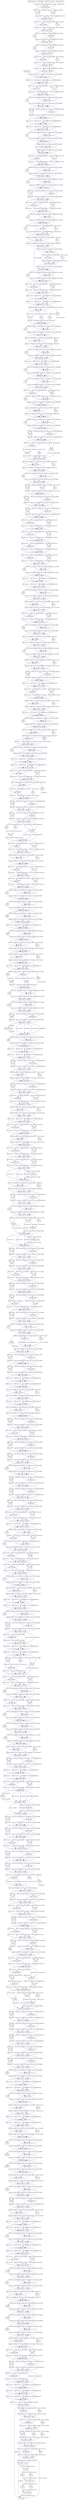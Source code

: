 digraph G {
  "2264C" [shape=box, ];
  "1582G" [shape=box, ];
  "1845GTAA...AGA" [shape=box, ];
  "2539GTAA...AGG" [shape=box, ];
  "1819G" [shape=box, ];
  "909G" [shape=box, ];
  "442CT" [shape=box, ];
  "2165CCACAAT" [shape=box, ];
  "508C" [shape=box, ];
  "2327T" [shape=box, ];
  "2018G" [shape=box, ];
  "1355CTCA...CCT" [shape=box, ];
  "2609CCAC...TGT" [shape=box, ];
  "1506T" [shape=box, ];
  "B3" [shape=box, ];
  "818C" [shape=box, ];
  "2339A" [shape=box, ];
  "2903GACA...AGA" [shape=box, ];
  "1208A" [shape=box, ];
  "400A" [shape=box, ];
  "725A" [shape=box, ];
  "1616GCCAC" [shape=box, ];
  "1640A" [shape=box, ];
  "388G" [shape=box, ];
  "B6" [shape=box, ];
  "2781G" [shape=box, ];
  "1598G" [shape=box, ];
  "88T" [shape=box, ];
  "725C" [shape=box, ];
  "2807G" [shape=box, ];
  "3101CCAA...GTT" [shape=box, ];
  "872C" [shape=box, ];
  "984GAAG...AGC" [shape=box, ];
  "143GACC" [shape=box, ];
  "2068A" [shape=box, ];
  "2232G" [shape=box, ];
  "391ACA" [shape=box, ];
  "531GGTC" [shape=box, ];
  "2383T" [shape=box, ];
  "2527CTCA...CAA" [shape=box, ];
  "1571C" [shape=box, ];
  "2596TGGG...TCA" [shape=box, ];
  "2088TCTG...AAG" [shape=box, ];
  "41GGGG...GGC" [shape=box, ];
  "2235AATG...TTA" [shape=box, ];
  "2338GG" [shape=box, ];
  "2936T" [shape=box, ];
  "1622CTGAG" [shape=box, ];
  "2523TAC" [shape=box, ];
  "984GCAC" [shape=box, ];
  "2884A" [shape=box, ];
  "819TGAA" [shape=box, ];
  "72G" [shape=box, ];
  "1527T" [shape=box, ];
  "1176TGAC...AAA" [shape=box, ];
  "1088G" [shape=box, ];
  "1507A" [shape=box, ];
  "1565A" [shape=box, ];
  "2608A" [shape=box, ];
  "1598C" [shape=box, ];
  "B12" [shape=box, ];
  "579T" [shape=box, ];
  "2570CT" [shape=box, ];
  "2147G" [shape=box, ];
  "2672CTACCCCAG" [shape=box, ];
  "592C" [shape=box, ];
  "332A" [shape=box, ];
  "B1" [shape=box, ];
  "2595G" [shape=box, ];
  "2233A" [shape=box, ];
  "1215G" [shape=box, ];
  "B7" [shape=box, ];
  "2707A" [shape=box, ];
  "2768T" [shape=box, ];
  "2038C" [shape=box, ];
  "430G" [shape=box, ];
  "2572TGGG...CCC" [shape=box, ];
  "1209TGACGG" [shape=box, ];
  "1600TG" [shape=box, ];
  "1029G" [shape=box, ];
  "1615A" [shape=box, ];
  "411C" [shape=box, ];
  "2522T" [shape=box, ];
  "1354T" [shape=box, ];
  "1026TAG" [shape=box, ];
  "940GT" [shape=box, ];
  "449GCTA...AGG" [shape=box, ];
  "142G" [shape=box, ];
  "2805G" [shape=box, ];
  "2707G" [shape=box, ];
  "1600CA" [shape=box, ];
  "3014A" [shape=box, ];
  "436C" [shape=box, ];
  "2003C" [shape=box, ];
  "940CG" [shape=box, ];
  "706C" [shape=box, ];
  "235G" [shape=box, ];
  "3119C" [shape=box, ];
  "2769GGAA...GAC" [shape=box, ];
  "2134TGTGCCCTG" [shape=box, ];
  "818T" [shape=box, ];
  "698G" [shape=box, ];
  "226T" [shape=box, ];
  "B2" [shape=box, ];
  "485A" [shape=box, ];
  "2898TGTGA" [shape=box, ];
  "473GTGA...CCC" [shape=box, ];
  "395GGAA" [shape=box, ];
  "27G" [shape=box, ];
  "B16" [shape=box, ];
  "227T" [shape=box, ];
  "3099C" [shape=box, ];
  "385C" [shape=box, ];
  "2003T" [shape=box, ];
  "152AGCCGCGCC" [shape=box, ];
  "B11" [shape=box, ];
  "2424A" [shape=box, ];
  "177A" [shape=box, ];
  "1859GGGG...TCT" [shape=box, ];
  "1641GCTT...GCT" [shape=box, ];
  "142A" [shape=box, ];
  "1204A" [shape=box, ];
  "411G" [shape=box, ];
  "2043T" [shape=box, ];
  "2850CCTC...TGA" [shape=box, ];
  "-142A" [shape=box, ];
  "1583CATATGAC" [shape=box, ];
  "448G" [shape=box, ];
  "2861CA" [shape=box, ];
  "27C" [shape=box, ];
  "1175C" [shape=box, ];
  "2133A" [shape=box, ];
  "1571G" [shape=box, ];
  "1817T" [shape=box, ];
  "91GGGAAAC" [shape=box, ];
  "755C" [shape=box, ];
  "2328TCAGGAGGGC" [shape=box, ];
  "1950C" [shape=box, ];
  "1757T" [shape=box, ];
  "3044G" [shape=box, ];
  "1241G" [shape=box, ];
  "2319G" [shape=box, ];
  "-155C" [shape=box, ];
  "332G" [shape=box, ];
  "-274C" [shape=box, ];
  "1580AC" [shape=box, ];
  "1410G" [shape=box, ];
  "2357T" [shape=box, ];
  "227C" [shape=box, ];
  "2868GAA" [shape=box, ];
  "894A" [shape=box, ];
  "535A" [shape=box, ];
  "151T" [shape=box, ];
  "2056C" [shape=box, ];
  "1711C" [shape=box, ];
  "441C" [shape=box, ];
  "151A" [shape=box, ];
  "1498GCCACATG" [shape=box, ];
  "2265G" [shape=box, ];
  "228CAC" [shape=box, ];
  "1397T" [shape=box, ];
  "437GGA" [shape=box, ];
  "177G" [shape=box, ];
  "1550T" [shape=box, ];
  "873AGC" [shape=box, ];
  "2038T" [shape=box, ];
  "1615G" [shape=box, ];
  "2805C" [shape=box, ];
  "1952TCTT...ACC" [shape=box, ];
  "931GTGCGTGGA" [shape=box, ];
  "592T" [shape=box, ];
  "400G" [shape=box, ];
  "876A" [shape=box, ];
  "2234A" [shape=box, ];
  "196C" [shape=box, ];
  "191G" [shape=box, ];
  "B4" [shape=box, ];
  "1507G" [shape=box, ];
  "E" [shape=box, ];
  "909A" [shape=box, ];
  "148GGG" [shape=box, ];
  "1967A" [shape=box, ];
  "B14" [shape=box, ];
  "2266GCGG...TGA" [shape=box, ];
  "783G" [shape=box, ];
  "1640G" [shape=box, ];
  "1399TCAGGGA" [shape=box, ];
  "399T" [shape=box, ];
  "106T" [shape=box, ];
  "3014T" [shape=box, ];
  "2737T" [shape=box, ];
  "1899GAG" [shape=box, ];
  "235A" [shape=box, ];
  "2350G" [shape=box, ];
  "2181ACCC...TGT" [shape=box, ];
  "2340TTGGTCCAGG" [shape=box, ];
  "-55T" [shape=box, ];
  "3100T" [shape=box, ];
  "2015T" [shape=box, ];
  "333GATGGAGCCG" [shape=box, ];
  "343CGGG...GAG" [shape=box, ];
  "2163A" [shape=box, ];
  "1258C" [shape=box, ];
  "2350A" [shape=box, ];
  "2232T" [shape=box, ];
  "2087G" [shape=box, ];
  "1579G" [shape=box, ];
  "2681GCAG...GAT" [shape=box, ];
  "185GCCACT" [shape=box, ];
  "2143C" [shape=box, ];
  "161G" [shape=box, ];
  "2424G" [shape=box, ];
  "SA*68:02:02" [shape=box, ];
  "B15" [shape=box, ];
  "2383C" [shape=box, ];
  "3045CACC...CCT" [shape=box, ];
  "162GGAG...CGG" [shape=box, ];
  "1514A" [shape=box, ];
  "-141TCCT...CGC" [shape=box, ];
  "1354C" [shape=box, ];
  "B10" [shape=box, ];
  "823A" [shape=box, ];
  "785CAG" [shape=box, ];
  "733G" [shape=box, ];
  "908C" [shape=box, ];
  "1582A" [shape=box, ];
  "872A" [shape=box, ];
  "3036TGGGGAGA" [shape=box, ];
  "1874T" [shape=box, ];
  "1474GGTG...GAT" [shape=box, ];
  "1569AC" [shape=box, ];
  "2595A" [shape=box, ];
  "2768C" [shape=box, ];
  "2466A" [shape=box, ];
  "SA*01:01:01:01" [shape=box, ];
  "824GAGG...GGC" [shape=box, ];
  "2069G" [shape=box, ];
  "1208G" [shape=box, ];
  "389A" [shape=box, ];
  "3015TGTA...AGG" [shape=box, ];
  "1204C" [shape=box, ];
  "1497A" [shape=box, ];
  "916CTAC...GGC" [shape=box, ];
  "536CCCA...TCC" [shape=box, ];
  "2841G" [shape=box, ];
  "2264T" [shape=box, ];
  "2968A" [shape=box, ];
  "390C" [shape=box, ];
  "367A" [shape=box, ];
  "2056G" [shape=box, ];
  "440C" [shape=box, ];
  "71A" [shape=box, ];
  "2143T" [shape=box, ];
  "SA*24:86N" [shape=box, ];
  "897T" [shape=box, ];
  "2556TGAT" [shape=box, ];
  "40T" [shape=box, ];
  "399AG" [shape=box, ];
  "1242TGGT...TGA" [shape=box, ];
  "1996A" [shape=box, ];
  "1947AGC" [shape=box, ];
  "1497G" [shape=box, ];
  "1411AGAT...CTC" [shape=box, ];
  "868CACC" [shape=box, ];
  "-142T" [shape=box, ];
  "1858C" [shape=box, ];
  "-296AGCA...AGT" [shape=box, ];
  "2885TTTT...TAG" [shape=box, ];
  "530A" [shape=box, ];
  "1817C" [shape=box, ];
  "1274A" [shape=box, ];
  "1515GGAG...CAT" [shape=box, ];
  "2806C" [shape=box, ];
  "2466G" [shape=box, ];
  "2133G" [shape=box, ];
  "431ACCTG" [shape=box, ];
  "1551TCTG...TCC" [shape=box, ];
  "755T" [shape=box, ];
  "1997GTTCTC" [shape=box, ];
  "3014G" [shape=box, ];
  "1778G" [shape=box, ];
  "390G" [shape=box, ];
  "196T" [shape=box, ];
  "-273CCAG...CTA" [shape=box, ];
  "1711T" [shape=box, ];
  "440T" [shape=box, ];
  "-297A" [shape=box, ];
  "788T" [shape=box, ];
  "-15CCCC...AGG" [shape=box, ];
  "1819C" [shape=box, ];
  "3119G" [shape=box, ];
  "617A" [shape=box, ];
  "372T" [shape=box, ];
  "2936G" [shape=box, ];
  "561A" [shape=box, ];
  "2122CCCAG" [shape=box, ];
  "988T" [shape=box, ];
  "388A" [shape=box, ];
  "509CTCA...GCC" [shape=box, ];
  "1591C" [shape=box, ];
  "2555C" [shape=box, ];
  "2015A" [shape=box, ];
  "3044C" [shape=box, ];
  "2871G" [shape=box, ];
  "891T" [shape=box, ];
  "1769CCTTCTGGA" [shape=box, ];
  "714GTTC...ACC" [shape=box, ];
  "419T" [shape=box, ];
  "1768G" [shape=box, ];
  "738T" [shape=box, ];
  "227A" [shape=box, ];
  "2560C" [shape=box, ];
  "0ATGG...CTC" [shape=box, ];
  "40C" [shape=box, ];
  "1216AAGA...TGA" [shape=box, ];
  "2043G" [shape=box, ];
  "1874C" [shape=box, ];
  "915T" [shape=box, ];
  "2555A" [shape=box, ];
  "1757G" [shape=box, ];
  "670GG" [shape=box, ];
  "1755T" [shape=box, ];
  "2871T" [shape=box, ];
  "1255CAC" [shape=box, ];
  "1712GTGG...TGC" [shape=box, ];
  "2121A" [shape=box, ];
  "2564GA" [shape=box, ];
  "669C" [shape=box, ];
  "2841A" [shape=box, ];
  "1528ACAG...AAT" [shape=box, ];
  "231C" [shape=box, ];
  "2016TC" [shape=box, ];
  "448C" [shape=box, ];
  "106C" [shape=box, ];
  "2782CAGC...TTT" [shape=box, ];
  "1820CCCA...GGG" [shape=box, ];
  "367G" [shape=box, ];
  "2738TGGA...GGG" [shape=box, ];
  "2018A" [shape=box, ];
  "1950CA" [shape=box, ];
  "3100C" [shape=box, ];
  "2070TG" [shape=box, ];
  "2781A" [shape=box, ];
  "688C" [shape=box, ];
  "126T" [shape=box, ];
  "2070AAGG...GGG" [shape=box, ];
  "486GCCC...ACC" [shape=box, ];
  "2562AA" [shape=box, ];
  "1564G" [shape=box, ];
  "2561C" [shape=box, ];
  "1768A" [shape=box, ];
  "1406ATAG" [shape=box, ];
  "147G" [shape=box, ];
  "1858T" [shape=box, ];
  "707GGGCCAG" [shape=box, ];
  "175GC" [shape=box, ];
  "2872TTGT...AAT" [shape=box, ];
  "1461CTTC...CCC" [shape=box, ];
  "107GGGG...CCC" [shape=box, ];
  "1013A" [shape=box, ];
  "2968T" [shape=box, ];
  "2338T" [shape=box, ];
  "734ATGT" [shape=box, ];
  "147C" [shape=box, ];
  "1563T" [shape=box, ];
  "1627A" [shape=box, ];
  "394G" [shape=box, ];
  "71G" [shape=box, ];
  "1779AGGA...GGT" [shape=box, ];
  "2180G" [shape=box, ];
  "1599C" [shape=box, ];
  "386A" [shape=box, ];
  "2323AGA" [shape=box, ];
  "784G" [shape=box, ];
  "-55G" [shape=box, ];
  "2568TC" [shape=box, ];
  "-300CAG" [shape=box, ];
  "B9" [shape=box, ];
  "1778C" [shape=box, ];
  "2064GTGG" [shape=box, ];
  "1950T" [shape=box, ];
  "203GCTC...TTC" [shape=box, ];
  "1205GGA" [shape=box, ];
  "915C" [shape=box, ];
  "561G" [shape=box, ];
  "2121C" [shape=box, ];
  "1030TCTC...ATC" [shape=box, ];
  "1566CAG" [shape=box, ];
  "739TGGC...GGG" [shape=box, ];
  "698T" [shape=box, ];
  "420TGACCGAG" [shape=box, ];
  "706G" [shape=box, ];
  "732T" [shape=box, ];
  "2319C" [shape=box, ];
  "2173ATGGGCC" [shape=box, ];
  "98G" [shape=box, ];
  "436G" [shape=box, ];
  "73GTGA...TCG" [shape=box, ];
  "2358CTGC...TCC" [shape=box, ];
  "867C" [shape=box, ];
  "99GCCTCTG" [shape=box, ];
  "2357C" [shape=box, ];
  "2128TAGAA" [shape=box, ];
  "687C" [shape=box, ];
  "700GGGGTC" [shape=box, ];
  "535G" [shape=box, ];
  "2148TTAC...ACC" [shape=box, ];
  "236TGTC...AGA" [shape=box, ];
  "127CC" [shape=box, ];
  "429G" [shape=box, ];
  "1025G" [shape=box, ];
  "2562CT" [shape=box, ];
  "908TT" [shape=box, ];
  "910GAGAG" [shape=box, ];
  "2019CTGG...TGC" [shape=box, ];
  "908T" [shape=box, ];
  "-274A" [shape=box, ];
  "-155T" [shape=box, ];
  "471CG" [shape=box, ];
  "929CG" [shape=box, ];
  "1275CCGT...GTC" [shape=box, ];
  "894G" [shape=box, ];
  "1549G" [shape=box, ];
  "373GAGT...GAC" [shape=box, ];
  "699T" [shape=box, ];
  "2163AC" [shape=box, ];
  "2172T" [shape=box, ];
  "1460C" [shape=box, ];
  "689GGGCTGACC" [shape=box, ];
  "859G" [shape=box, ];
  "1902ACCT...CAG" [shape=box, ];
  "1628TGCT...CTG" [shape=box, ];
  "1397CT" [shape=box, ];
  "1025A" [shape=box, ];
  "387G" [shape=box, ];
  "2708TGTC...AAG" [shape=box, ];
  "2172C" [shape=box, ];
  "89G" [shape=box, ];
  "2384GCCC...CTG" [shape=box, ];
  "616A" [shape=box, ];
  "2863GATA" [shape=box, ];
  "989G" [shape=box, ];
  "2436T" [shape=box, ];
  "161T" [shape=box, ];
  "1621T" [shape=box, ];
  "1627G" [shape=box, ];
  "860GCTCAGA" [shape=box, ];
  "877CAAGTGGGAG" [shape=box, ];
  "2164T" [shape=box, ];
  "2506ATAG...GAG" [shape=box, ];
  "580CCGA...TTG" [shape=box, ];
  "2861TG" [shape=box, ];
  "2807A" [shape=box, ];
  "1577AA" [shape=box, ];
  "470A" [shape=box, ];
  "1968TCCC...CCT" [shape=box, ];
  "1996G" [shape=box, ];
  "98C" [shape=box, ];
  "530G" [shape=box, ];
  "3120CAGA...AAA" [shape=box, ];
  "673CGGG...GGA" [shape=box, ];
  "1549GA" [shape=box, ];
  "2671T" [shape=box, ];
  "2937TTGT...AAG" [shape=box, ];
  "2566AA" [shape=box, ];
  "412TCACAGA" [shape=box, ];
  "2867T" [shape=box, ];
  "2522C" [shape=box, ];
  "1397C" [shape=box, ];
  "2608C" [shape=box, ];
  "756CGGA...ACC" [shape=box, ];
  "2234C" [shape=box, ];
  "129C" [shape=box, ];
  "2326T" [shape=box, ];
  "859A" [shape=box, ];
  "2265A" [shape=box, ];
  "386G" [shape=box, ];
  "788G" [shape=box, ];
  "2351CCCACA" [shape=box, ];
  "1755C" [shape=box, ];
  "-154GTAG...TTC" [shape=box, ];
  "430A" [shape=box, ];
  "2327C" [shape=box, ];
  "88G" [shape=box, ];
  "2004TTGG...GTG" [shape=box, ];
  "428A" [shape=box, ];
  "1089CCCT...TCT" [shape=box, ];
  "444GC" [shape=box, ];
  "2144CTC" [shape=box, ];
  "738A" [shape=box, ];
  "2842GTGTGAC" [shape=box, ];
  "1756A" [shape=box, ];
  "1197TCTCTGA" [shape=box, ];
  "368GGCC" [shape=box, ];
  "2057AGCTCAG" [shape=box, ];
  "672G" [shape=box, ];
  "28TCCT...TCT" [shape=box, ];
  "988G" [shape=box, ];
  "126G" [shape=box, ];
  "372G" [shape=box, ];
  "1951G" [shape=box, ];
  "2467CTCC...CAG" [shape=box, ];
  "428T" [shape=box, ];
  "1014CCTG...CCT" [shape=box, ];
  "2127G" [shape=box, ];
  "90A" [shape=box, ];
  "394C" [shape=box, ];
  "178GGTCTCA" [shape=box, ];
  "2068G" [shape=box, ];
  "1591T" [shape=box, ];
  "2570AC" [shape=box, ];
  "419C" [shape=box, ];
  "1514T" [shape=box, ];
  "231A" [shape=box, ];
  "191C" [shape=box, ];
  "2163T" [shape=box, ];
  "1259GGCA...GGG" [shape=box, ];
  "192CTCG" [shape=box, ];
  "1398C" [shape=box, ];
  "1875TTAG...CTG" [shape=box, ];
  "-297G" [shape=box, ];
  "1527G" [shape=box, ];
  "2425GGTC...ACT" [shape=box, ];
  "929AC" [shape=box, ];
  "2180T" [shape=box, ];
  "1274C" [shape=box, ];
  "990GTAC...CCT" [shape=box, ];
  "616T" [shape=box, ];
  "2566GG" [shape=box, ];
  "898GGC" [shape=box, ];
  "232TCC" [shape=box, ];
  "2526T" [shape=box, ];
  "428C" [shape=box, ];
  "1621C" [shape=box, ];
  "1215A" [shape=box, ];
  "618CCCG...GGC" [shape=box, ];
  "562CCCC...GAC" [shape=box, ];
  "901GGAGCAG" [shape=box, ];
  "470C" [shape=box, ];
  "447C" [shape=box, ];
  "897C" [shape=box, ];
  "197CCCCAG" [shape=box, ];
  "688T" [shape=box, ];
  "2560G" [shape=box, ];
  "895TG" [shape=box, ];
  "2867C" [shape=box, ];
  "B13" [shape=box, ];
  "669G" [shape=box, ];
  "1563C" [shape=box, ];
  "2320GAC" [shape=box, ];
  "1460T" [shape=box, ];
  "2338G" [shape=box, ];
  "442GC" [shape=box, ];
  "942GGCT...AGC" [shape=box, ];
  "3074CTTC...CCT" [shape=box, ];
  "B8" [shape=box, ];
  "-54GTTC...TCT" [shape=box, ];
  "1406CTAG...GGA" [shape=box, ];
  "129T" [shape=box, ];
  "2044GTGG...GAA" [shape=box, ];
  "1506C" [shape=box, ];
  "1175G" [shape=box, ];
  "699C" [shape=box, ];
  "1602TCTC...TGA" [shape=box, ];
  "1241C" [shape=box, ];
  "385G" [shape=box, ];
  "1508TGCTGG" [shape=box, ];
  "732GG" [shape=box, ];
  "446G" [shape=box, ];
  "579C" [shape=box, ];
  "2147A" [shape=box, ];
  "1473G" [shape=box, ];
  "130GGCG...GCA" [shape=box, ];
  "2808TTGG...TAA" [shape=box, ];
  "1013C" [shape=box, ];
  "B5" [shape=box, ];
  "1565T" [shape=box, ];
  "733A" [shape=box, ];
  "783A" [shape=box, ];
  "789ACGC...GCC" [shape=box, ];
  "2671C" [shape=box, ];
  "593CCCG...CTT" [shape=box, ];
  "2436A" [shape=box, ];
  "1818T" [shape=box, ];
  "2127C" [shape=box, ];
  "1967G" [shape=box, ];
  "1473A" [shape=box, ];
  "1088A" [shape=box, ];
  "867T" [shape=box, ];
  "SA*31:01:02:03N" [shape=box, ];
  "672A" [shape=box, ];
  "446T" [shape=box, ];
  "2437GGAG...CTG" [shape=box, ];
  "1592CACCAC" [shape=box, ];
  "2526A" [shape=box, ];
  "1758CTGTGGTGGT" [shape=box, ];
  "1410A" [shape=box, ];
  "887GCGG" [shape=box, ];
  "SA*24:02:01:01" [shape=box, ];
  "2326C" [shape=box, ];
  "823C" [shape=box, ];
  "2039GTGA" [shape=box, ];
  "726TCCAGA" [shape=box, ];
  "401TGAAGGCCCA" [shape=box, ];
  "876G" [shape=box, ];
  "783AC" [shape=box, ];
  "226AC" [shape=box, ];
  "1756G" [shape=box, ];
  "1258A" [shape=box, ];
  "1029A" [shape=box, ];
  "1729AGGG...GGG" [shape=box, ];
  "891C" [shape=box, ];
  "2737C" [shape=box, ];
  "1579A" [shape=box, ];
  "1572CCCCC" [shape=box, ];
  "151G" [shape=box, ];
  "485G" [shape=box, ];
  "2849T" [shape=box, ];
  "2969ACCC...TTC" [shape=box, ];
  "892CC" [shape=box, ];
  "1255CACA" [shape=box, ];
  "1549T" [shape=box, ];
  "2729GTGAGAGC" [shape=box, ];
  "2849C" [shape=box, ];
  "508T" [shape=box, ];
  
  
  edge [color="#001267", ];
  "2264C" -> "2265A" [label="A*68:02:02", ];
  "2264C" -> "2265G" [label="A*01:01:01:01", ];
  "1582G" -> "1583CATATGAC" [label="A*31:01:02:03N", ];
  "1582G" -> "1583CATATGAC" [label="A*68:02:02", ];
  "1845GTAA...AGA" -> "1858C" [label="A*68:02:02", ];
  "1845GTAA...AGA" -> "1858T" [label="A*01:01:01:01", ];
  "1845GTAA...AGA" -> "1858T" [label="A*24:02:01:01", ];
  "1845GTAA...AGA" -> "1858T" [label="A*24:86N", ];
  "1845GTAA...AGA" -> "1858T" [label="A*31:01:02:03N", ];
  "2539GTAA...AGG" -> "2555A" [label="A*31:01:02:03N", ];
  "2539GTAA...AGG" -> "2555C" [label="A*01:01:01:01", ];
  "2539GTAA...AGG" -> "2555C" [label="A*24:02:01:01", ];
  "2539GTAA...AGG" -> "2555C" [label="A*24:86N", ];
  "2539GTAA...AGG" -> "2555C" [label="A*68:02:02", ];
  "1819G" -> "1820CCCA...GGG" [label="A*01:01:01:01", ];
  "1819G" -> "1820CCCA...GGG" [label="A*24:02:01:01", ];
  "1819G" -> "1820CCCA...GGG" [label="A*24:86N", ];
  "1819G" -> "1820CCCA...GGG" [label="A*68:02:02", ];
  "909G" -> "910GAGAG" [label="A*01:01:01:01", ];
  "909G" -> "910GAGAG" [label="A*68:02:02", ];
  "442CT" -> "444GC" [label="A*01:01:01:01", ];
  "442CT" -> "444GC" [label="A*31:01:02:03N", ];
  "442CT" -> "444GC" [label="A*68:02:02", ];
  "2165CCACAAT" -> "2172C" [label="A*01:01:01:01", ];
  "2165CCACAAT" -> "2172C" [label="A*24:02:01:01", ];
  "2165CCACAAT" -> "2172C" [label="A*24:86N", ];
  "2165CCACAAT" -> "2172T" [label="A*31:01:02:03N", ];
  "2165CCACAAT" -> "2172T" [label="A*68:02:02", ];
  "508C" -> "509CTCA...GCC" [label="A*01:01:01:01", ];
  "508C" -> "509CTCA...GCC" [label="A*24:02:01:01", ];
  "508C" -> "509CTCA...GCC" [label="A*24:86N", ];
  "508C" -> "509CTCA...GCC" [label="A*68:02:02", ];
  "2327T" -> "2328TCAGGAGGGC" [label="A*31:01:02:03N", ];
  "2327T" -> "2328TCAGGAGGGC" [label="A*68:02:02", ];
  "2018G" -> "2019CTGG...TGC" [label="A*31:01:02:03N", ];
  "1355CTCA...CCT" -> "1397C" [label="A*24:02:01:01", ];
  "1355CTCA...CCT" -> "1397C" [label="A*24:86N", ];
  "1355CTCA...CCT" -> "1397CT" [label="A*31:01:02:03N", ];
  "1355CTCA...CCT" -> "1397CT" [label="A*68:02:02", ];
  "1355CTCA...CCT" -> "1397T" [label="A*01:01:01:01", ];
  "2609CCAC...TGT" -> "2671C" [label="A*31:01:02:03N", ];
  "2609CCAC...TGT" -> "2671T" [label="A*01:01:01:01", ];
  "2609CCAC...TGT" -> "2671T" [label="A*24:02:01:01", ];
  "2609CCAC...TGT" -> "2671T" [label="A*24:86N", ];
  "2609CCAC...TGT" -> "2671T" [label="A*68:02:02", ];
  "1506T" -> "1507G" [label="A*31:01:02:03N", ];
  "1506T" -> "1507G" [label="A*68:02:02", ];
  "B3" -> "203GCTC...TTC" [label="A*01:01:01:01", ];
  "B3" -> "203GCTC...TTC" [label="A*24:02:01:01", ];
  "B3" -> "203GCTC...TTC" [label="A*24:86N", ];
  "B3" -> "203GCTC...TTC" [label="A*31:01:02:03N", ];
  "B3" -> "203GCTC...TTC" [label="A*68:02:02", ];
  "818C" -> "819TGAA" [label="A*01:01:01:01", ];
  "818C" -> "819TGAA" [label="A*24:02:01:01", ];
  "818C" -> "819TGAA" [label="A*24:86N", ];
  "818C" -> "819TGAA" [label="A*68:02:02", ];
  "2339A" -> "2340TTGGTCCAGG" [label="A*01:01:01:01", ];
  "2339A" -> "2340TTGGTCCAGG" [label="A*24:02:01:01", ];
  "2339A" -> "2340TTGGTCCAGG" [label="A*24:86N", ];
  "2903GACA...AGA" -> "E" [label="A*68:02:02", ];
  "2903GACA...AGA" -> "2936G" [label="A*01:01:01:01", ];
  "2903GACA...AGA" -> "2936G" [label="A*24:02:01:01", ];
  "2903GACA...AGA" -> "2936G" [label="A*24:86N", ];
  "2903GACA...AGA" -> "2936T" [label="A*31:01:02:03N", ];
  "1208A" -> "1209TGACGG" [label="A*24:02:01:01", ];
  "1208A" -> "1209TGACGG" [label="A*24:86N", ];
  "1208A" -> "1209TGACGG" [label="A*31:01:02:03N", ];
  "1208A" -> "1209TGACGG" [label="A*68:02:02", ];
  "400A" -> "401TGAAGGCCCA" [label="A*01:01:01:01", ];
  "725A" -> "726TCCAGA" [label="A*01:01:01:01", ];
  "725A" -> "726TCCAGA" [label="A*31:01:02:03N", ];
  "725A" -> "726TCCAGA" [label="A*68:02:02", ];
  "1616GCCAC" -> "1621C" [label="A*01:01:01:01", ];
  "1616GCCAC" -> "1621C" [label="A*31:01:02:03N", ];
  "1616GCCAC" -> "1621C" [label="A*68:02:02", ];
  "1616GCCAC" -> "1621T" [label="A*24:02:01:01", ];
  "1616GCCAC" -> "1621T" [label="A*24:86N", ];
  "1640A" -> "1641GCTT...GCT" [label="A*31:01:02:03N", ];
  "1640A" -> "1641GCTT...GCT" [label="A*68:02:02", ];
  "388G" -> "389A" [label="A*01:01:01:01", ];
  "388G" -> "389A" [label="A*24:02:01:01", ];
  "388G" -> "389A" [label="A*24:86N", ];
  "388G" -> "389A" [label="A*31:01:02:03N", ];
  "B6" -> "990GTAC...CCT" [label="A*01:01:01:01", ];
  "B6" -> "990GTAC...CCT" [label="A*24:02:01:01", ];
  "B6" -> "990GTAC...CCT" [label="A*24:86N", ];
  "B6" -> "990GTAC...CCT" [label="A*31:01:02:03N", ];
  "B6" -> "990GTAC...CCT" [label="A*68:02:02", ];
  "2781G" -> "2782CAGC...TTT" [label="A*31:01:02:03N", ];
  "1598G" -> "1599C" [label="A*31:01:02:03N", ];
  "1598G" -> "1599C" [label="A*68:02:02", ];
  "88T" -> "89G" [label="A*31:01:02:03N", ];
  "725C" -> "726TCCAGA" [label="A*24:02:01:01", ];
  "725C" -> "726TCCAGA" [label="A*24:86N", ];
  "2807G" -> "2808TTGG...TAA" [label="A*01:01:01:01", ];
  "3101CCAA...GTT" -> "3119C" [label="A*01:01:01:01", ];
  "3101CCAA...GTT" -> "3119G" [label="A*24:02:01:01", ];
  "872C" -> "873AGC" [label="A*31:01:02:03N", ];
  "984GAAG...AGC" -> "984GCAC" [label="A*24:86N", ];
  "143GACC" -> "147C" [label="A*24:02:01:01", ];
  "143GACC" -> "147C" [label="A*24:86N", ];
  "143GACC" -> "147C" [label="A*31:01:02:03N", ];
  "143GACC" -> "147C" [label="A*68:02:02", ];
  "143GACC" -> "147G" [label="A*01:01:01:01", ];
  "2068A" -> "2069G" [label="A*01:01:01:01", ];
  "2068A" -> "2069G" [label="A*24:02:01:01", ];
  "2068A" -> "2069G" [label="A*24:86N", ];
  "2232G" -> "2233A" [label="A*24:02:01:01", ];
  "2232G" -> "2233A" [label="A*24:86N", ];
  "391ACA" -> "394C" [label="A*01:01:01:01", ];
  "391ACA" -> "394C" [label="A*31:01:02:03N", ];
  "391ACA" -> "394C" [label="A*68:02:02", ];
  "391ACA" -> "394G" [label="A*24:02:01:01", ];
  "391ACA" -> "394G" [label="A*24:86N", ];
  "531GGTC" -> "535A" [label="A*31:01:02:03N", ];
  "531GGTC" -> "535G" [label="A*01:01:01:01", ];
  "531GGTC" -> "535G" [label="A*24:02:01:01", ];
  "531GGTC" -> "535G" [label="A*24:86N", ];
  "531GGTC" -> "535G" [label="A*68:02:02", ];
  "2383T" -> "2384GCCC...CTG" [label="A*24:02:01:01", ];
  "2383T" -> "2384GCCC...CTG" [label="A*24:86N", ];
  "2527CTCA...CAA" -> "B12" [label="A*01:01:01:01", ];
  "2527CTCA...CAA" -> "B12" [label="A*24:02:01:01", ];
  "2527CTCA...CAA" -> "B12" [label="A*24:86N", ];
  "2527CTCA...CAA" -> "B12" [label="A*31:01:02:03N", ];
  "2527CTCA...CAA" -> "B12" [label="A*68:02:02", ];
  "1571C" -> "1572CCCCC" [label="A*01:01:01:01", ];
  "1571C" -> "1572CCCCC" [label="A*24:02:01:01", ];
  "1571C" -> "1572CCCCC" [label="A*24:86N", ];
  "1571C" -> "1572CCCCC" [label="A*31:01:02:03N", ];
  "2596TGGG...TCA" -> "2608A" [label="A*24:02:01:01", ];
  "2596TGGG...TCA" -> "2608A" [label="A*24:86N", ];
  "2596TGGG...TCA" -> "2608C" [label="A*01:01:01:01", ];
  "2596TGGG...TCA" -> "2608C" [label="A*31:01:02:03N", ];
  "2596TGGG...TCA" -> "2608C" [label="A*68:02:02", ];
  "2088TCTG...AAG" -> "2121A" [label="A*31:01:02:03N", ];
  "2088TCTG...AAG" -> "2121A" [label="A*68:02:02", ];
  "2088TCTG...AAG" -> "2121C" [label="A*01:01:01:01", ];
  "2088TCTG...AAG" -> "2121C" [label="A*24:02:01:01", ];
  "2088TCTG...AAG" -> "2121C" [label="A*24:86N", ];
  "41GGGG...GGC" -> "71A" [label="A*24:02:01:01", ];
  "41GGGG...GGC" -> "71A" [label="A*24:86N", ];
  "41GGGG...GGC" -> "71G" [label="A*01:01:01:01", ];
  "41GGGG...GGC" -> "71G" [label="A*31:01:02:03N", ];
  "41GGGG...GGC" -> "71G" [label="A*68:02:02", ];
  "2235AATG...TTA" -> "2264C" [label="A*01:01:01:01", ];
  "2235AATG...TTA" -> "2264C" [label="A*68:02:02", ];
  "2235AATG...TTA" -> "2264T" [label="A*24:02:01:01", ];
  "2235AATG...TTA" -> "2264T" [label="A*24:86N", ];
  "2235AATG...TTA" -> "2264T" [label="A*31:01:02:03N", ];
  "2338GG" -> "2340TTGGTCCAGG" [label="A*31:01:02:03N", ];
  "2338GG" -> "2340TTGGTCCAGG" [label="A*68:02:02", ];
  "2936T" -> "2937TTGT...AAG" [label="A*31:01:02:03N", ];
  "1622CTGAG" -> "1627A" [label="A*24:02:01:01", ];
  "1622CTGAG" -> "1627A" [label="A*24:86N", ];
  "1622CTGAG" -> "1627G" [label="A*01:01:01:01", ];
  "1622CTGAG" -> "1627G" [label="A*31:01:02:03N", ];
  "1622CTGAG" -> "1627G" [label="A*68:02:02", ];
  "2523TAC" -> "2526A" [label="A*01:01:01:01", ];
  "2523TAC" -> "2526T" [label="A*24:02:01:01", ];
  "2523TAC" -> "2526T" [label="A*24:86N", ];
  "2523TAC" -> "2526T" [label="A*31:01:02:03N", ];
  "2523TAC" -> "2526T" [label="A*68:02:02", ];
  "984GCAC" -> "988G" [label="A*01:01:01:01", ];
  "984GCAC" -> "988G" [label="A*24:02:01:01", ];
  "984GCAC" -> "988G" [label="A*24:86N", ];
  "984GCAC" -> "988G" [label="A*31:01:02:03N", ];
  "984GCAC" -> "988T" [label="A*68:02:02", ];
  "2884A" -> "2885TTTT...TAG" [label="A*01:01:01:01", ];
  "2884A" -> "2885TTTT...TAG" [label="A*31:01:02:03N", ];
  "2884A" -> "2885TTTT...TAG" [label="A*68:02:02", ];
  "819TGAA" -> "823A" [label="A*24:02:01:01", ];
  "819TGAA" -> "823A" [label="A*24:86N", ];
  "819TGAA" -> "823A" [label="A*68:02:02", ];
  "819TGAA" -> "823C" [label="A*01:01:01:01", ];
  "819TGAA" -> "823C" [label="A*31:01:02:03N", ];
  "72G" -> "B2" [label="A*01:01:01:01", ];
  "72G" -> "B2" [label="A*24:02:01:01", ];
  "72G" -> "B2" [label="A*24:86N", ];
  "72G" -> "B2" [label="A*31:01:02:03N", ];
  "72G" -> "B2" [label="A*68:02:02", ];
  "1527T" -> "1528ACAG...AAT" [label="A*31:01:02:03N", ];
  "1176TGAC...AAA" -> "1197TCTCTGA" [label="A*01:01:01:01", ];
  "1176TGAC...AAA" -> "1197TCTCTGA" [label="A*24:02:01:01", ];
  "1176TGAC...AAA" -> "1197TCTCTGA" [label="A*24:86N", ];
  "1176TGAC...AAA" -> "1197TCTCTGA" [label="A*31:01:02:03N", ];
  "1176TGAC...AAA" -> "1197TCTCTGA" [label="A*68:02:02", ];
  "1088G" -> "1089CCCT...TCT" [label="A*24:02:01:01", ];
  "1088G" -> "1089CCCT...TCT" [label="A*24:86N", ];
  "1088G" -> "1089CCCT...TCT" [label="A*68:02:02", ];
  "1507A" -> "1508TGCTGG" [label="A*24:02:01:01", ];
  "1507A" -> "1508TGCTGG" [label="A*24:86N", ];
  "1565A" -> "1566CAG" [label="A*31:01:02:03N", ];
  "1565A" -> "1566CAG" [label="A*68:02:02", ];
  "2608A" -> "2609CCAC...TGT" [label="A*24:02:01:01", ];
  "2608A" -> "2609CCAC...TGT" [label="A*24:86N", ];
  "1598C" -> "1599C" [label="A*01:01:01:01", ];
  "1598C" -> "1599C" [label="A*24:02:01:01", ];
  "1598C" -> "1599C" [label="A*24:86N", ];
  "B12" -> "2539GTAA...AGG" [label="A*01:01:01:01", ];
  "B12" -> "2539GTAA...AGG" [label="A*24:02:01:01", ];
  "B12" -> "2539GTAA...AGG" [label="A*24:86N", ];
  "B12" -> "2539GTAA...AGG" [label="A*31:01:02:03N", ];
  "B12" -> "2539GTAA...AGG" [label="A*68:02:02", ];
  "579T" -> "580CCGA...TTG" [label="A*01:01:01:01", ];
  "2570CT" -> "2572TGGG...CCC" [label="A*01:01:01:01", ];
  "2570CT" -> "2572TGGG...CCC" [label="A*24:02:01:01", ];
  "2570CT" -> "2572TGGG...CCC" [label="A*24:86N", ];
  "2570CT" -> "2572TGGG...CCC" [label="A*68:02:02", ];
  "2147G" -> "2148TTAC...ACC" [label="A*31:01:02:03N", ];
  "2147G" -> "2148TTAC...ACC" [label="A*68:02:02", ];
  "2672CTACCCCAG" -> "B13" [label="A*01:01:01:01", ];
  "2672CTACCCCAG" -> "B13" [label="A*24:02:01:01", ];
  "2672CTACCCCAG" -> "B13" [label="A*24:86N", ];
  "2672CTACCCCAG" -> "B13" [label="A*31:01:02:03N", ];
  "2672CTACCCCAG" -> "B13" [label="A*68:02:02", ];
  "592C" -> "593CCCG...CTT" [label="A*24:02:01:01", ];
  "592C" -> "593CCCG...CTT" [label="A*24:86N", ];
  "592C" -> "593CCCG...CTT" [label="A*31:01:02:03N", ];
  "592C" -> "593CCCG...CTT" [label="A*68:02:02", ];
  "332A" -> "333GATGGAGCCG" [label="A*01:01:01:01", ];
  "B1" -> "0ATGG...CTC" [label="A*01:01:01:01", ];
  "B1" -> "0ATGG...CTC" [label="A*24:02:01:01", ];
  "B1" -> "0ATGG...CTC" [label="A*24:86N", ];
  "B1" -> "0ATGG...CTC" [label="A*31:01:02:03N", ];
  "B1" -> "0ATGG...CTC" [label="A*68:02:02", ];
  "2595G" -> "2596TGGG...TCA" [label="A*31:01:02:03N", ];
  "2233A" -> "2234A" [label="A*01:01:01:01", ];
  "2233A" -> "2234A" [label="A*31:01:02:03N", ];
  "2233A" -> "2234A" [label="A*68:02:02", ];
  "2233A" -> "2234C" [label="A*24:02:01:01", ];
  "2233A" -> "2234C" [label="A*24:86N", ];
  "1215G" -> "1216AAGA...TGA" [label="A*01:01:01:01", ];
  "1215G" -> "1216AAGA...TGA" [label="A*31:01:02:03N", ];
  "1215G" -> "1216AAGA...TGA" [label="A*68:02:02", ];
  "B7" -> "1569AC" [label="A*01:01:01:01", ];
  "B7" -> "1569AC" [label="A*24:02:01:01", ];
  "B7" -> "1569AC" [label="A*24:86N", ];
  "B7" -> "1569AC" [label="A*31:01:02:03N", ];
  "B7" -> "1569AC" [label="A*68:02:02", ];
  "2707A" -> "2708TGTC...AAG" [label="A*31:01:02:03N", ];
  "2768T" -> "2769GGAA...GAC" [label="A*01:01:01:01", ];
  "2038C" -> "2039GTGA" [label="A*01:01:01:01", ];
  "430G" -> "431ACCTG" [label="A*31:01:02:03N", ];
  "430G" -> "431ACCTG" [label="A*68:02:02", ];
  "2572TGGG...CCC" -> "2595A" [label="A*01:01:01:01", ];
  "2572TGGG...CCC" -> "2595A" [label="A*24:02:01:01", ];
  "2572TGGG...CCC" -> "2595A" [label="A*24:86N", ];
  "2572TGGG...CCC" -> "2595A" [label="A*68:02:02", ];
  "2572TGGG...CCC" -> "2595G" [label="A*31:01:02:03N", ];
  "1209TGACGG" -> "1215A" [label="A*24:02:01:01", ];
  "1209TGACGG" -> "1215A" [label="A*24:86N", ];
  "1209TGACGG" -> "1215G" [label="A*01:01:01:01", ];
  "1209TGACGG" -> "1215G" [label="A*31:01:02:03N", ];
  "1209TGACGG" -> "1215G" [label="A*68:02:02", ];
  "1600TG" -> "1602TCTC...TGA" [label="A*31:01:02:03N", ];
  "1600TG" -> "1602TCTC...TGA" [label="A*68:02:02", ];
  "1029G" -> "1030TCTC...ATC" [label="A*24:02:01:01", ];
  "1029G" -> "1030TCTC...ATC" [label="A*24:86N", ];
  "1615A" -> "1616GCCAC" [label="A*68:02:02", ];
  "411C" -> "412TCACAGA" [label="A*01:01:01:01", ];
  "411C" -> "412TCACAGA" [label="A*24:02:01:01", ];
  "411C" -> "412TCACAGA" [label="A*24:86N", ];
  "411C" -> "412TCACAGA" [label="A*31:01:02:03N", ];
  "2522T" -> "2523TAC" [label="A*01:01:01:01", ];
  "1354T" -> "1355CTCA...CCT" [label="A*01:01:01:01", ];
  "1026TAG" -> "1029A" [label="A*01:01:01:01", ];
  "1026TAG" -> "1029A" [label="A*31:01:02:03N", ];
  "1026TAG" -> "1029A" [label="A*68:02:02", ];
  "1026TAG" -> "1029G" [label="A*24:02:01:01", ];
  "1026TAG" -> "1029G" [label="A*24:86N", ];
  "940GT" -> "942GGCT...AGC" [label="A*31:01:02:03N", ];
  "940GT" -> "942GGCT...AGC" [label="A*68:02:02", ];
  "449GCTA...AGG" -> "470A" [label="A*01:01:01:01", ];
  "449GCTA...AGG" -> "470C" [label="A*24:02:01:01", ];
  "449GCTA...AGG" -> "470C" [label="A*24:86N", ];
  "449GCTA...AGG" -> "470C" [label="A*31:01:02:03N", ];
  "449GCTA...AGG" -> "470C" [label="A*68:02:02", ];
  "142G" -> "143GACC" [label="A*01:01:01:01", ];
  "142G" -> "143GACC" [label="A*31:01:02:03N", ];
  "142G" -> "143GACC" [label="A*68:02:02", ];
  "2805G" -> "2806C" [label="A*01:01:01:01", ];
  "2805G" -> "2806C" [label="A*24:02:01:01", ];
  "2805G" -> "2806C" [label="A*24:86N", ];
  "2805G" -> "2806C" [label="A*31:01:02:03N", ];
  "2707G" -> "2708TGTC...AAG" [label="A*01:01:01:01", ];
  "2707G" -> "2708TGTC...AAG" [label="A*24:02:01:01", ];
  "2707G" -> "2708TGTC...AAG" [label="A*24:86N", ];
  "2707G" -> "2708TGTC...AAG" [label="A*68:02:02", ];
  "1600CA" -> "1602TCTC...TGA" [label="A*01:01:01:01", ];
  "1600CA" -> "1602TCTC...TGA" [label="A*24:02:01:01", ];
  "1600CA" -> "1602TCTC...TGA" [label="A*24:86N", ];
  "3014A" -> "3015TGTA...AGG" [label="A*24:02:01:01", ];
  "3014A" -> "3015TGTA...AGG" [label="A*24:86N", ];
  "436C" -> "437GGA" [label="A*24:02:01:01", ];
  "436C" -> "437GGA" [label="A*24:86N", ];
  "2003C" -> "2004TTGG...GTG" [label="A*01:01:01:01", ];
  "2003C" -> "2004TTGG...GTG" [label="A*24:02:01:01", ];
  "2003C" -> "2004TTGG...GTG" [label="A*24:86N", ];
  "940CG" -> "942GGCT...AGC" [label="A*01:01:01:01", ];
  "940CG" -> "942GGCT...AGC" [label="A*24:02:01:01", ];
  "940CG" -> "942GGCT...AGC" [label="A*24:86N", ];
  "706C" -> "707GGGCCAG" [label="A*68:02:02", ];
  "235G" -> "236TGTC...AGA" [label="A*01:01:01:01", ];
  "235G" -> "236TGTC...AGA" [label="A*24:02:01:01", ];
  "235G" -> "236TGTC...AGA" [label="A*24:86N", ];
  "235G" -> "236TGTC...AGA" [label="A*31:01:02:03N", ];
  "3119C" -> "3120CAGA...AAA" [label="A*01:01:01:01", ];
  "2769GGAA...GAC" -> "2781A" [label="A*01:01:01:01", ];
  "2769GGAA...GAC" -> "2781A" [label="A*24:02:01:01", ];
  "2769GGAA...GAC" -> "2781A" [label="A*24:86N", ];
  "2769GGAA...GAC" -> "2781A" [label="A*68:02:02", ];
  "2769GGAA...GAC" -> "2781G" [label="A*31:01:02:03N", ];
  "2134TGTGCCCTG" -> "2143C" [label="A*31:01:02:03N", ];
  "2134TGTGCCCTG" -> "2143C" [label="A*68:02:02", ];
  "2134TGTGCCCTG" -> "2143T" [label="A*01:01:01:01", ];
  "2134TGTGCCCTG" -> "2143T" [label="A*24:02:01:01", ];
  "2134TGTGCCCTG" -> "2143T" [label="A*24:86N", ];
  "818T" -> "819TGAA" [label="A*31:01:02:03N", ];
  "698G" -> "699C" [label="A*01:01:01:01", ];
  "698G" -> "699C" [label="A*24:02:01:01", ];
  "698G" -> "699C" [label="A*24:86N", ];
  "698G" -> "699T" [label="A*31:01:02:03N", ];
  "226T" -> "227A" [label="A*68:02:02", ];
  "226T" -> "227C" [label="A*24:02:01:01", ];
  "226T" -> "227C" [label="A*24:86N", ];
  "226T" -> "227T" [label="A*01:01:01:01", ];
  "B2" -> "73GTGA...TCG" [label="A*01:01:01:01", ];
  "B2" -> "73GTGA...TCG" [label="A*24:02:01:01", ];
  "B2" -> "73GTGA...TCG" [label="A*24:86N", ];
  "B2" -> "73GTGA...TCG" [label="A*31:01:02:03N", ];
  "B2" -> "73GTGA...TCG" [label="A*68:02:02", ];
  "485A" -> "486GCCC...ACC" [label="A*31:01:02:03N", ];
  "2898TGTGA" -> "B16" [label="A*01:01:01:01", ];
  "2898TGTGA" -> "B16" [label="A*24:02:01:01", ];
  "2898TGTGA" -> "B16" [label="A*24:86N", ];
  "2898TGTGA" -> "B16" [label="A*31:01:02:03N", ];
  "2898TGTGA" -> "B16" [label="A*68:02:02", ];
  "473GTGA...CCC" -> "485A" [label="A*31:01:02:03N", ];
  "473GTGA...CCC" -> "485G" [label="A*01:01:01:01", ];
  "473GTGA...CCC" -> "485G" [label="A*24:02:01:01", ];
  "473GTGA...CCC" -> "485G" [label="A*24:86N", ];
  "473GTGA...CCC" -> "485G" [label="A*68:02:02", ];
  "395GGAA" -> "399AG" [label="A*24:02:01:01", ];
  "395GGAA" -> "399AG" [label="A*24:86N", ];
  "395GGAA" -> "399T" [label="A*01:01:01:01", ];
  "395GGAA" -> "399T" [label="A*31:01:02:03N", ];
  "395GGAA" -> "399T" [label="A*68:02:02", ];
  "27G" -> "28TCCT...TCT" [label="A*24:02:01:01", ];
  "27G" -> "28TCCT...TCT" [label="A*24:86N", ];
  "27G" -> "28TCCT...TCT" [label="A*68:02:02", ];
  "B16" -> "2903GACA...AGA" [label="A*01:01:01:01", ];
  "B16" -> "2903GACA...AGA" [label="A*24:02:01:01", ];
  "B16" -> "2903GACA...AGA" [label="A*24:86N", ];
  "B16" -> "2903GACA...AGA" [label="A*31:01:02:03N", ];
  "227T" -> "228CAC" [label="A*01:01:01:01", ];
  "3099C" -> "3100C" [label="A*24:02:01:01", ];
  "3099C" -> "3100T" [label="A*01:01:01:01", ];
  "385C" -> "386A" [label="A*01:01:01:01", ];
  "385C" -> "386A" [label="A*31:01:02:03N", ];
  "385C" -> "386G" [label="A*68:02:02", ];
  "2003T" -> "2004TTGG...GTG" [label="A*31:01:02:03N", ];
  "2003T" -> "2004TTGG...GTG" [label="A*68:02:02", ];
  "152AGCCGCGCC" -> "161G" [label="A*01:01:01:01", ];
  "152AGCCGCGCC" -> "161G" [label="A*24:02:01:01", ];
  "152AGCCGCGCC" -> "161G" [label="A*24:86N", ];
  "152AGCCGCGCC" -> "161G" [label="A*31:01:02:03N", ];
  "152AGCCGCGCC" -> "161T" [label="A*68:02:02", ];
  "B11" -> "2506ATAG...GAG" [label="A*01:01:01:01", ];
  "B11" -> "2506ATAG...GAG" [label="A*24:02:01:01", ];
  "B11" -> "2506ATAG...GAG" [label="A*24:86N", ];
  "B11" -> "2506ATAG...GAG" [label="A*31:01:02:03N", ];
  "B11" -> "2506ATAG...GAG" [label="A*68:02:02", ];
  "2424A" -> "2425GGTC...ACT" [label="A*31:01:02:03N", ];
  "2424A" -> "2425GGTC...ACT" [label="A*68:02:02", ];
  "177A" -> "178GGTCTCA" [label="A*01:01:01:01", ];
  "1859GGGG...TCT" -> "1874C" [label="A*01:01:01:01", ];
  "1859GGGG...TCT" -> "1874C" [label="A*24:02:01:01", ];
  "1859GGGG...TCT" -> "1874C" [label="A*24:86N", ];
  "1859GGGG...TCT" -> "1874T" [label="A*31:01:02:03N", ];
  "1859GGGG...TCT" -> "1874T" [label="A*68:02:02", ];
  "1641GCTT...GCT" -> "1711C" [label="A*01:01:01:01", ];
  "1641GCTT...GCT" -> "1711C" [label="A*31:01:02:03N", ];
  "1641GCTT...GCT" -> "1711C" [label="A*68:02:02", ];
  "1641GCTT...GCT" -> "1711T" [label="A*24:02:01:01", ];
  "1641GCTT...GCT" -> "1711T" [label="A*24:86N", ];
  "142A" -> "143GACC" [label="A*24:02:01:01", ];
  "142A" -> "143GACC" [label="A*24:86N", ];
  "1204A" -> "1205GGA" [label="A*01:01:01:01", ];
  "1204A" -> "1205GGA" [label="A*31:01:02:03N", ];
  "1204A" -> "1205GGA" [label="A*68:02:02", ];
  "411G" -> "412TCACAGA" [label="A*68:02:02", ];
  "2043T" -> "2044GTGG...GAA" [label="A*01:01:01:01", ];
  "2043T" -> "2044GTGG...GAA" [label="A*24:02:01:01", ];
  "2043T" -> "2044GTGG...GAA" [label="A*24:86N", ];
  "2043T" -> "2044GTGG...GAA" [label="A*68:02:02", ];
  "2850CCTC...TGA" -> "2861CA" [label="A*24:02:01:01", ];
  "2850CCTC...TGA" -> "2861CA" [label="A*24:86N", ];
  "2850CCTC...TGA" -> "2861CA" [label="A*31:01:02:03N", ];
  "2850CCTC...TGA" -> "2861CA" [label="A*68:02:02", ];
  "2850CCTC...TGA" -> "2861TG" [label="A*01:01:01:01", ];
  "-142A" -> "-141TCCT...CGC" [label="A*01:01:01:01", ];
  "1583CATATGAC" -> "1591C" [label="A*01:01:01:01", ];
  "1583CATATGAC" -> "1591C" [label="A*24:02:01:01", ];
  "1583CATATGAC" -> "1591C" [label="A*24:86N", ];
  "1583CATATGAC" -> "1591T" [label="A*31:01:02:03N", ];
  "1583CATATGAC" -> "1591T" [label="A*68:02:02", ];
  "448G" -> "449GCTA...AGG" [label="A*01:01:01:01", ];
  "448G" -> "449GCTA...AGG" [label="A*31:01:02:03N", ];
  "448G" -> "449GCTA...AGG" [label="A*68:02:02", ];
  "2861CA" -> "2863GATA" [label="A*24:02:01:01", ];
  "2861CA" -> "2863GATA" [label="A*24:86N", ];
  "2861CA" -> "2863GATA" [label="A*31:01:02:03N", ];
  "2861CA" -> "2863GATA" [label="A*68:02:02", ];
  "27C" -> "28TCCT...TCT" [label="A*01:01:01:01", ];
  "27C" -> "28TCCT...TCT" [label="A*31:01:02:03N", ];
  "1175C" -> "1176TGAC...AAA" [label="A*01:01:01:01", ];
  "1175C" -> "1176TGAC...AAA" [label="A*24:02:01:01", ];
  "1175C" -> "1176TGAC...AAA" [label="A*24:86N", ];
  "1175C" -> "1176TGAC...AAA" [label="A*68:02:02", ];
  "2133A" -> "2134TGTGCCCTG" [label="A*01:01:01:01", ];
  "2133A" -> "2134TGTGCCCTG" [label="A*24:02:01:01", ];
  "2133A" -> "2134TGTGCCCTG" [label="A*24:86N", ];
  "1571G" -> "1572CCCCC" [label="A*68:02:02", ];
  "1817T" -> "1818T" [label="A*68:02:02", ];
  "91GGGAAAC" -> "98C" [label="A*01:01:01:01", ];
  "91GGGAAAC" -> "98C" [label="A*31:01:02:03N", ];
  "91GGGAAAC" -> "98G" [label="A*24:02:01:01", ];
  "91GGGAAAC" -> "98G" [label="A*24:86N", ];
  "91GGGAAAC" -> "98G" [label="A*68:02:02", ];
  "755C" -> "756CGGA...ACC" [label="A*01:01:01:01", ];
  "755C" -> "756CGGA...ACC" [label="A*68:02:02", ];
  "2328TCAGGAGGGC" -> "2338G" [label="A*24:02:01:01", ];
  "2328TCAGGAGGGC" -> "2338G" [label="A*24:86N", ];
  "2328TCAGGAGGGC" -> "2338GG" [label="A*31:01:02:03N", ];
  "2328TCAGGAGGGC" -> "2338GG" [label="A*68:02:02", ];
  "2328TCAGGAGGGC" -> "2338T" [label="A*01:01:01:01", ];
  "1950C" -> "1951G" [label="A*31:01:02:03N", ];
  "1950C" -> "1951G" [label="A*68:02:02", ];
  "1757T" -> "1758CTGTGGTGGT" [label="A*31:01:02:03N", ];
  "3044G" -> "3045CACC...CCT" [label="A*01:01:01:01", ];
  "1241G" -> "1242TGGT...TGA" [label="A*01:01:01:01", ];
  "1241G" -> "1242TGGT...TGA" [label="A*31:01:02:03N", ];
  "1241G" -> "1242TGGT...TGA" [label="A*68:02:02", ];
  "2319G" -> "2320GAC" [label="A*01:01:01:01", ];
  "2319G" -> "2320GAC" [label="A*31:01:02:03N", ];
  "2319G" -> "2320GAC" [label="A*68:02:02", ];
  "-155C" -> "-154GTAG...TTC" [label="A*01:01:01:01", ];
  "332G" -> "333GATGGAGCCG" [label="A*24:02:01:01", ];
  "332G" -> "333GATGGAGCCG" [label="A*24:86N", ];
  "332G" -> "333GATGGAGCCG" [label="A*31:01:02:03N", ];
  "332G" -> "333GATGGAGCCG" [label="A*68:02:02", ];
  "-274C" -> "-273CCAG...CTA" [label="A*01:01:01:01", ];
  "-274C" -> "-273CCAG...CTA" [label="A*24:02:01:01", ];
  "-274C" -> "-273CCAG...CTA" [label="A*24:86N", ];
  "1580AC" -> "1582A" [label="A*01:01:01:01", ];
  "1580AC" -> "1582A" [label="A*24:02:01:01", ];
  "1580AC" -> "1582A" [label="A*24:86N", ];
  "1580AC" -> "1582G" [label="A*31:01:02:03N", ];
  "1580AC" -> "1582G" [label="A*68:02:02", ];
  "1410G" -> "1411AGAT...CTC" [label="A*31:01:02:03N", ];
  "1410G" -> "1411AGAT...CTC" [label="A*68:02:02", ];
  "2357T" -> "2358CTGC...TCC" [label="A*24:02:01:01", ];
  "2357T" -> "2358CTGC...TCC" [label="A*24:86N", ];
  "227C" -> "228CAC" [label="A*24:02:01:01", ];
  "227C" -> "228CAC" [label="A*24:86N", ];
  "2868GAA" -> "2871G" [label="A*24:02:01:01", ];
  "2868GAA" -> "2871G" [label="A*24:86N", ];
  "2868GAA" -> "2871T" [label="A*01:01:01:01", ];
  "2868GAA" -> "2871T" [label="A*31:01:02:03N", ];
  "2868GAA" -> "2871T" [label="A*68:02:02", ];
  "894A" -> "895TG" [label="A*01:01:01:01", ];
  "894A" -> "895TG" [label="A*24:02:01:01", ];
  "894A" -> "895TG" [label="A*24:86N", ];
  "894A" -> "895TG" [label="A*68:02:02", ];
  "535A" -> "536CCCA...TCC" [label="A*31:01:02:03N", ];
  "151T" -> "152AGCCGCGCC" [label="A*31:01:02:03N", ];
  "2056C" -> "2057AGCTCAG" [label="A*24:02:01:01", ];
  "2056C" -> "2057AGCTCAG" [label="A*24:86N", ];
  "1711C" -> "1712GTGG...TGC" [label="A*01:01:01:01", ];
  "1711C" -> "1712GTGG...TGC" [label="A*31:01:02:03N", ];
  "1711C" -> "1712GTGG...TGC" [label="A*68:02:02", ];
  "441C" -> "442CT" [label="A*01:01:01:01", ];
  "441C" -> "442CT" [label="A*31:01:02:03N", ];
  "441C" -> "442CT" [label="A*68:02:02", ];
  "441C" -> "442GC" [label="A*24:02:01:01", ];
  "441C" -> "442GC" [label="A*24:86N", ];
  "151A" -> "152AGCCGCGCC" [label="A*24:02:01:01", ];
  "151A" -> "152AGCCGCGCC" [label="A*24:86N", ];
  "151A" -> "152AGCCGCGCC" [label="A*68:02:02", ];
  "1498GCCACATG" -> "1506C" [label="A*01:01:01:01", ];
  "1498GCCACATG" -> "1506C" [label="A*24:02:01:01", ];
  "1498GCCACATG" -> "1506C" [label="A*24:86N", ];
  "1498GCCACATG" -> "1506T" [label="A*31:01:02:03N", ];
  "1498GCCACATG" -> "1506T" [label="A*68:02:02", ];
  "2265G" -> "2266GCGG...TGA" [label="A*01:01:01:01", ];
  "2265G" -> "2266GCGG...TGA" [label="A*24:02:01:01", ];
  "2265G" -> "2266GCGG...TGA" [label="A*24:86N", ];
  "2265G" -> "2266GCGG...TGA" [label="A*31:01:02:03N", ];
  "228CAC" -> "231A" [label="A*01:01:01:01", ];
  "228CAC" -> "231A" [label="A*24:02:01:01", ];
  "228CAC" -> "231A" [label="A*24:86N", ];
  "228CAC" -> "231A" [label="A*31:01:02:03N", ];
  "228CAC" -> "231C" [label="A*68:02:02", ];
  "1397T" -> "1398C" [label="A*01:01:01:01", ];
  "437GGA" -> "440C" [label="A*01:01:01:01", ];
  "437GGA" -> "440C" [label="A*31:01:02:03N", ];
  "437GGA" -> "440C" [label="A*68:02:02", ];
  "437GGA" -> "440T" [label="A*24:02:01:01", ];
  "437GGA" -> "440T" [label="A*24:86N", ];
  "177G" -> "178GGTCTCA" [label="A*24:02:01:01", ];
  "177G" -> "178GGTCTCA" [label="A*24:86N", ];
  "177G" -> "178GGTCTCA" [label="A*68:02:02", ];
  "1550T" -> "1551TCTG...TCC" [label="A*01:01:01:01", ];
  "1550T" -> "1551TCTG...TCC" [label="A*24:02:01:01", ];
  "1550T" -> "1551TCTG...TCC" [label="A*24:86N", ];
  "1550T" -> "1551TCTG...TCC" [label="A*31:01:02:03N", ];
  "873AGC" -> "876A" [label="A*68:02:02", ];
  "873AGC" -> "876G" [label="A*01:01:01:01", ];
  "873AGC" -> "876G" [label="A*24:02:01:01", ];
  "873AGC" -> "876G" [label="A*24:86N", ];
  "873AGC" -> "876G" [label="A*31:01:02:03N", ];
  "2038T" -> "2039GTGA" [label="A*24:02:01:01", ];
  "2038T" -> "2039GTGA" [label="A*24:86N", ];
  "2038T" -> "2039GTGA" [label="A*31:01:02:03N", ];
  "2038T" -> "2039GTGA" [label="A*68:02:02", ];
  "1615G" -> "1616GCCAC" [label="A*01:01:01:01", ];
  "1615G" -> "1616GCCAC" [label="A*24:02:01:01", ];
  "1615G" -> "1616GCCAC" [label="A*24:86N", ];
  "1615G" -> "1616GCCAC" [label="A*31:01:02:03N", ];
  "2805C" -> "2806C" [label="A*68:02:02", ];
  "1952TCTT...ACC" -> "1967A" [label="A*01:01:01:01", ];
  "1952TCTT...ACC" -> "1967A" [label="A*31:01:02:03N", ];
  "1952TCTT...ACC" -> "1967A" [label="A*68:02:02", ];
  "1952TCTT...ACC" -> "1967G" [label="A*24:02:01:01", ];
  "1952TCTT...ACC" -> "1967G" [label="A*24:86N", ];
  "931GTGCGTGGA" -> "940CG" [label="A*01:01:01:01", ];
  "931GTGCGTGGA" -> "940CG" [label="A*24:02:01:01", ];
  "931GTGCGTGGA" -> "940CG" [label="A*24:86N", ];
  "931GTGCGTGGA" -> "940GT" [label="A*31:01:02:03N", ];
  "931GTGCGTGGA" -> "940GT" [label="A*68:02:02", ];
  "592T" -> "593CCCG...CTT" [label="A*01:01:01:01", ];
  "400G" -> "401TGAAGGCCCA" [label="A*31:01:02:03N", ];
  "400G" -> "401TGAAGGCCCA" [label="A*68:02:02", ];
  "876A" -> "877CAAGTGGGAG" [label="A*68:02:02", ];
  "2234A" -> "2235AATG...TTA" [label="A*01:01:01:01", ];
  "2234A" -> "2235AATG...TTA" [label="A*31:01:02:03N", ];
  "2234A" -> "2235AATG...TTA" [label="A*68:02:02", ];
  "196C" -> "197CCCCAG" [label="A*01:01:01:01", ];
  "196C" -> "197CCCCAG" [label="A*31:01:02:03N", ];
  "196C" -> "197CCCCAG" [label="A*68:02:02", ];
  "191G" -> "192CTCG" [label="A*01:01:01:01", ];
  "B4" -> "473GTGA...CCC" [label="A*01:01:01:01", ];
  "B4" -> "473GTGA...CCC" [label="A*24:02:01:01", ];
  "B4" -> "473GTGA...CCC" [label="A*24:86N", ];
  "B4" -> "473GTGA...CCC" [label="A*31:01:02:03N", ];
  "B4" -> "473GTGA...CCC" [label="A*68:02:02", ];
  "1507G" -> "1508TGCTGG" [label="A*01:01:01:01", ];
  "1507G" -> "1508TGCTGG" [label="A*31:01:02:03N", ];
  "1507G" -> "1508TGCTGG" [label="A*68:02:02", ];
  "909A" -> "910GAGAG" [label="A*24:02:01:01", ];
  "909A" -> "910GAGAG" [label="A*24:86N", ];
  "148GGG" -> "151A" [label="A*24:02:01:01", ];
  "148GGG" -> "151A" [label="A*24:86N", ];
  "148GGG" -> "151A" [label="A*68:02:02", ];
  "148GGG" -> "151G" [label="A*01:01:01:01", ];
  "148GGG" -> "151T" [label="A*31:01:02:03N", ];
  "1967A" -> "1968TCCC...CCT" [label="A*01:01:01:01", ];
  "1967A" -> "1968TCCC...CCT" [label="A*31:01:02:03N", ];
  "1967A" -> "1968TCCC...CCT" [label="A*68:02:02", ];
  "B14" -> "2729GTGAGAGC" [label="A*01:01:01:01", ];
  "B14" -> "2729GTGAGAGC" [label="A*24:02:01:01", ];
  "B14" -> "2729GTGAGAGC" [label="A*24:86N", ];
  "B14" -> "2729GTGAGAGC" [label="A*31:01:02:03N", ];
  "B14" -> "2729GTGAGAGC" [label="A*68:02:02", ];
  "2266GCGG...TGA" -> "2319C" [label="A*24:02:01:01", ];
  "2266GCGG...TGA" -> "2319C" [label="A*24:86N", ];
  "2266GCGG...TGA" -> "2319G" [label="A*01:01:01:01", ];
  "2266GCGG...TGA" -> "2319G" [label="A*31:01:02:03N", ];
  "2266GCGG...TGA" -> "2319G" [label="A*68:02:02", ];
  "783G" -> "784G" [label="A*01:01:01:01", ];
  "1640G" -> "1641GCTT...GCT" [label="A*01:01:01:01", ];
  "1640G" -> "1641GCTT...GCT" [label="A*24:02:01:01", ];
  "1640G" -> "1641GCTT...GCT" [label="A*24:86N", ];
  "1399TCAGGGA" -> "1406ATAG" [label="A*01:01:01:01", ];
  "1399TCAGGGA" -> "1406ATAG" [label="A*24:02:01:01", ];
  "1399TCAGGGA" -> "1406ATAG" [label="A*24:86N", ];
  "1399TCAGGGA" -> "1406CTAG...GGA" [label="A*31:01:02:03N", ];
  "1399TCAGGGA" -> "1406CTAG...GGA" [label="A*68:02:02", ];
  "399T" -> "400A" [label="A*01:01:01:01", ];
  "399T" -> "400G" [label="A*31:01:02:03N", ];
  "399T" -> "400G" [label="A*68:02:02", ];
  "106T" -> "107GGGG...CCC" [label="A*68:02:02", ];
  "3014T" -> "3015TGTA...AGG" [label="A*31:01:02:03N", ];
  "2737T" -> "2738TGGA...GGG" [label="A*01:01:01:01", ];
  "2737T" -> "2738TGGA...GGG" [label="A*24:02:01:01", ];
  "2737T" -> "2738TGGA...GGG" [label="A*24:86N", ];
  "1899GAG" -> "1902ACCT...CAG" [label="A*01:01:01:01", ];
  "1899GAG" -> "1902ACCT...CAG" [label="A*24:02:01:01", ];
  "1899GAG" -> "1902ACCT...CAG" [label="A*24:86N", ];
  "235A" -> "236TGTC...AGA" [label="A*68:02:02", ];
  "2350G" -> "2351CCCACA" [label="A*24:02:01:01", ];
  "2350G" -> "2351CCCACA" [label="A*24:86N", ];
  "2181ACCC...TGT" -> "2232G" [label="A*24:02:01:01", ];
  "2181ACCC...TGT" -> "2232G" [label="A*24:86N", ];
  "2181ACCC...TGT" -> "2232T" [label="A*01:01:01:01", ];
  "2181ACCC...TGT" -> "2232T" [label="A*31:01:02:03N", ];
  "2181ACCC...TGT" -> "2232T" [label="A*68:02:02", ];
  "2340TTGGTCCAGG" -> "2350A" [label="A*01:01:01:01", ];
  "2340TTGGTCCAGG" -> "2350A" [label="A*31:01:02:03N", ];
  "2340TTGGTCCAGG" -> "2350A" [label="A*68:02:02", ];
  "2340TTGGTCCAGG" -> "2350G" [label="A*24:02:01:01", ];
  "2340TTGGTCCAGG" -> "2350G" [label="A*24:86N", ];
  "-55T" -> "-54GTTC...TCT" [label="A*01:01:01:01", ];
  "-55T" -> "-54GTTC...TCT" [label="A*24:02:01:01", ];
  "-55T" -> "-54GTTC...TCT" [label="A*24:86N", ];
  "3100T" -> "3101CCAA...GTT" [label="A*01:01:01:01", ];
  "2015T" -> "2016TC" [label="A*31:01:02:03N", ];
  "333GATGGAGCCG" -> "343CGGG...GAG" [label="A*01:01:01:01", ];
  "333GATGGAGCCG" -> "343CGGG...GAG" [label="A*24:02:01:01", ];
  "333GATGGAGCCG" -> "343CGGG...GAG" [label="A*24:86N", ];
  "333GATGGAGCCG" -> "343CGGG...GAG" [label="A*31:01:02:03N", ];
  "333GATGGAGCCG" -> "343CGGG...GAG" [label="A*68:02:02", ];
  "343CGGG...GAG" -> "367A" [label="A*31:01:02:03N", ];
  "343CGGG...GAG" -> "367G" [label="A*01:01:01:01", ];
  "343CGGG...GAG" -> "367G" [label="A*24:02:01:01", ];
  "343CGGG...GAG" -> "367G" [label="A*24:86N", ];
  "343CGGG...GAG" -> "367G" [label="A*68:02:02", ];
  "2163A" -> "2164T" [label="A*24:02:01:01", ];
  "2163A" -> "2164T" [label="A*24:86N", ];
  "2163A" -> "2164T" [label="A*31:01:02:03N", ];
  "1258C" -> "1259GGCA...GGG" [label="A*01:01:01:01", ];
  "1258C" -> "1259GGCA...GGG" [label="A*24:02:01:01", ];
  "1258C" -> "1259GGCA...GGG" [label="A*24:86N", ];
  "1258C" -> "1259GGCA...GGG" [label="A*31:01:02:03N", ];
  "2350A" -> "2351CCCACA" [label="A*01:01:01:01", ];
  "2350A" -> "2351CCCACA" [label="A*31:01:02:03N", ];
  "2350A" -> "2351CCCACA" [label="A*68:02:02", ];
  "2232T" -> "2233A" [label="A*01:01:01:01", ];
  "2232T" -> "2233A" [label="A*31:01:02:03N", ];
  "2232T" -> "2233A" [label="A*68:02:02", ];
  "2087G" -> "2088TCTG...AAG" [label="A*01:01:01:01", ];
  "2087G" -> "2088TCTG...AAG" [label="A*24:02:01:01", ];
  "2087G" -> "2088TCTG...AAG" [label="A*24:86N", ];
  "1579G" -> "1580AC" [label="A*01:01:01:01", ];
  "1579G" -> "1580AC" [label="A*24:02:01:01", ];
  "1579G" -> "1580AC" [label="A*24:86N", ];
  "1579G" -> "1580AC" [label="A*31:01:02:03N", ];
  "2681GCAG...GAT" -> "2707A" [label="A*31:01:02:03N", ];
  "2681GCAG...GAT" -> "2707G" [label="A*01:01:01:01", ];
  "2681GCAG...GAT" -> "2707G" [label="A*24:02:01:01", ];
  "2681GCAG...GAT" -> "2707G" [label="A*24:86N", ];
  "2681GCAG...GAT" -> "2707G" [label="A*68:02:02", ];
  "185GCCACT" -> "191C" [label="A*24:02:01:01", ];
  "185GCCACT" -> "191C" [label="A*24:86N", ];
  "185GCCACT" -> "191C" [label="A*31:01:02:03N", ];
  "185GCCACT" -> "191C" [label="A*68:02:02", ];
  "185GCCACT" -> "191G" [label="A*01:01:01:01", ];
  "2143C" -> "2144CTC" [label="A*31:01:02:03N", ];
  "2143C" -> "2144CTC" [label="A*68:02:02", ];
  "161G" -> "162GGAG...CGG" [label="A*01:01:01:01", ];
  "161G" -> "162GGAG...CGG" [label="A*24:02:01:01", ];
  "161G" -> "162GGAG...CGG" [label="A*24:86N", ];
  "161G" -> "162GGAG...CGG" [label="A*31:01:02:03N", ];
  "2424G" -> "2425GGTC...ACT" [label="A*01:01:01:01", ];
  "2424G" -> "2425GGTC...ACT" [label="A*24:02:01:01", ];
  "2424G" -> "2425GGTC...ACT" [label="A*24:86N", ];
  "SA*68:02:02" -> "B1" [label="A*68:02:02", ];
  "B15" -> "2898TGTGA" [label="A*01:01:01:01", ];
  "B15" -> "2898TGTGA" [label="A*24:02:01:01", ];
  "B15" -> "2898TGTGA" [label="A*24:86N", ];
  "B15" -> "2898TGTGA" [label="A*31:01:02:03N", ];
  "B15" -> "2898TGTGA" [label="A*68:02:02", ];
  "2383C" -> "2384GCCC...CTG" [label="A*01:01:01:01", ];
  "2383C" -> "2384GCCC...CTG" [label="A*31:01:02:03N", ];
  "2383C" -> "2384GCCC...CTG" [label="A*68:02:02", ];
  "3045CACC...CCT" -> "E" [label="A*31:01:02:03N", ];
  "3045CACC...CCT" -> "3074CTTC...CCT" [label="A*01:01:01:01", ];
  "3045CACC...CCT" -> "3074CTTC...CCT" [label="A*24:02:01:01", ];
  "3045CACC...CCT" -> "3074CTTC...CCT" [label="A*24:86N", ];
  "162GGAG...CGG" -> "175GC" [label="A*01:01:01:01", ];
  "162GGAG...CGG" -> "175GC" [label="A*24:02:01:01", ];
  "162GGAG...CGG" -> "175GC" [label="A*24:86N", ];
  "162GGAG...CGG" -> "175GC" [label="A*68:02:02", ];
  "162GGAG...CGG" -> "185GCCACT" [label="A*31:01:02:03N", ];
  "1514A" -> "1515GGAG...CAT" [label="A*31:01:02:03N", ];
  "1514A" -> "1515GGAG...CAT" [label="A*68:02:02", ];
  "-141TCCT...CGC" -> "-55G" [label="A*31:01:02:03N", ];
  "-141TCCT...CGC" -> "-55T" [label="A*01:01:01:01", ];
  "-141TCCT...CGC" -> "-55T" [label="A*24:02:01:01", ];
  "-141TCCT...CGC" -> "-55T" [label="A*24:86N", ];
  "1354C" -> "1355CTCA...CCT" [label="A*24:02:01:01", ];
  "1354C" -> "1355CTCA...CCT" [label="A*24:86N", ];
  "1354C" -> "1355CTCA...CCT" [label="A*31:01:02:03N", ];
  "1354C" -> "1355CTCA...CCT" [label="A*68:02:02", ];
  "B10" -> "2064GTGG" [label="A*01:01:01:01", ];
  "B10" -> "2064GTGG" [label="A*24:02:01:01", ];
  "B10" -> "2064GTGG" [label="A*24:86N", ];
  "B10" -> "2064GTGG" [label="A*31:01:02:03N", ];
  "B10" -> "2064GTGG" [label="A*68:02:02", ];
  "823A" -> "824GAGG...GGC" [label="A*24:02:01:01", ];
  "823A" -> "824GAGG...GGC" [label="A*24:86N", ];
  "823A" -> "824GAGG...GGC" [label="A*68:02:02", ];
  "785CAG" -> "788G" [label="A*01:01:01:01", ];
  "785CAG" -> "788G" [label="A*31:01:02:03N", ];
  "785CAG" -> "788T" [label="A*24:02:01:01", ];
  "785CAG" -> "788T" [label="A*24:86N", ];
  "785CAG" -> "788T" [label="A*68:02:02", ];
  "733G" -> "734ATGT" [label="A*24:02:01:01", ];
  "733G" -> "734ATGT" [label="A*24:86N", ];
  "733G" -> "734ATGT" [label="A*31:01:02:03N", ];
  "908C" -> "909A" [label="A*24:02:01:01", ];
  "908C" -> "909A" [label="A*24:86N", ];
  "908C" -> "909G" [label="A*01:01:01:01", ];
  "1582A" -> "1583CATATGAC" [label="A*01:01:01:01", ];
  "1582A" -> "1583CATATGAC" [label="A*24:02:01:01", ];
  "1582A" -> "1583CATATGAC" [label="A*24:86N", ];
  "872A" -> "873AGC" [label="A*01:01:01:01", ];
  "872A" -> "873AGC" [label="A*24:02:01:01", ];
  "872A" -> "873AGC" [label="A*24:86N", ];
  "872A" -> "873AGC" [label="A*68:02:02", ];
  "3036TGGGGAGA" -> "3044C" [label="A*24:02:01:01", ];
  "3036TGGGGAGA" -> "3044C" [label="A*24:86N", ];
  "3036TGGGGAGA" -> "3044C" [label="A*31:01:02:03N", ];
  "3036TGGGGAGA" -> "3044G" [label="A*01:01:01:01", ];
  "1874T" -> "1875TTAG...CTG" [label="A*31:01:02:03N", ];
  "1874T" -> "1875TTAG...CTG" [label="A*68:02:02", ];
  "1474GGTG...GAT" -> "1497A" [label="A*31:01:02:03N", ];
  "1474GGTG...GAT" -> "1497A" [label="A*68:02:02", ];
  "1474GGTG...GAT" -> "1497G" [label="A*01:01:01:01", ];
  "1474GGTG...GAT" -> "1497G" [label="A*24:02:01:01", ];
  "1474GGTG...GAT" -> "1497G" [label="A*24:86N", ];
  "1569AC" -> "1571C" [label="A*01:01:01:01", ];
  "1569AC" -> "1571C" [label="A*24:02:01:01", ];
  "1569AC" -> "1571C" [label="A*24:86N", ];
  "1569AC" -> "1571C" [label="A*31:01:02:03N", ];
  "1569AC" -> "1571G" [label="A*68:02:02", ];
  "2595A" -> "2596TGGG...TCA" [label="A*01:01:01:01", ];
  "2595A" -> "2596TGGG...TCA" [label="A*24:02:01:01", ];
  "2595A" -> "2596TGGG...TCA" [label="A*24:86N", ];
  "2595A" -> "2596TGGG...TCA" [label="A*68:02:02", ];
  "2768C" -> "2769GGAA...GAC" [label="A*24:02:01:01", ];
  "2768C" -> "2769GGAA...GAC" [label="A*24:86N", ];
  "2768C" -> "2769GGAA...GAC" [label="A*31:01:02:03N", ];
  "2768C" -> "2769GGAA...GAC" [label="A*68:02:02", ];
  "2466A" -> "2467CTCC...CAG" [label="A*68:02:02", ];
  "SA*01:01:01:01" -> "-300CAG" [label="A*01:01:01:01", ];
  "824GAGG...GGC" -> "859A" [label="A*01:01:01:01", ];
  "824GAGG...GGC" -> "859A" [label="A*68:02:02", ];
  "824GAGG...GGC" -> "859G" [label="A*24:02:01:01", ];
  "824GAGG...GGC" -> "859G" [label="A*24:86N", ];
  "824GAGG...GGC" -> "859G" [label="A*31:01:02:03N", ];
  "2069G" -> "2070AAGG...GGG" [label="A*01:01:01:01", ];
  "2069G" -> "2070AAGG...GGG" [label="A*24:02:01:01", ];
  "2069G" -> "2070AAGG...GGG" [label="A*24:86N", ];
  "2069G" -> "2070AAGG...GGG" [label="A*68:02:02", ];
  "2069G" -> "2070TG" [label="A*31:01:02:03N", ];
  "1208G" -> "1209TGACGG" [label="A*01:01:01:01", ];
  "389A" -> "390C" [label="A*68:02:02", ];
  "389A" -> "390G" [label="A*01:01:01:01", ];
  "389A" -> "390G" [label="A*24:02:01:01", ];
  "389A" -> "390G" [label="A*24:86N", ];
  "389A" -> "390G" [label="A*31:01:02:03N", ];
  "3015TGTA...AGG" -> "3036TGGGGAGA" [label="A*01:01:01:01", ];
  "3015TGTA...AGG" -> "3036TGGGGAGA" [label="A*24:02:01:01", ];
  "3015TGTA...AGG" -> "3036TGGGGAGA" [label="A*24:86N", ];
  "3015TGTA...AGG" -> "3036TGGGGAGA" [label="A*31:01:02:03N", ];
  "1204C" -> "1205GGA" [label="A*24:02:01:01", ];
  "1204C" -> "1205GGA" [label="A*24:86N", ];
  "1497A" -> "1498GCCACATG" [label="A*31:01:02:03N", ];
  "1497A" -> "1498GCCACATG" [label="A*68:02:02", ];
  "916CTAC...GGC" -> "929AC" [label="A*24:02:01:01", ];
  "916CTAC...GGC" -> "929AC" [label="A*24:86N", ];
  "916CTAC...GGC" -> "929AC" [label="A*31:01:02:03N", ];
  "916CTAC...GGC" -> "929AC" [label="A*68:02:02", ];
  "916CTAC...GGC" -> "929CG" [label="A*01:01:01:01", ];
  "536CCCA...TCC" -> "561A" [label="A*01:01:01:01", ];
  "536CCCA...TCC" -> "561A" [label="A*24:02:01:01", ];
  "536CCCA...TCC" -> "561A" [label="A*24:86N", ];
  "536CCCA...TCC" -> "561A" [label="A*31:01:02:03N", ];
  "536CCCA...TCC" -> "561G" [label="A*68:02:02", ];
  "2841G" -> "2842GTGTGAC" [label="A*01:01:01:01", ];
  "2264T" -> "2265G" [label="A*24:02:01:01", ];
  "2264T" -> "2265G" [label="A*24:86N", ];
  "2264T" -> "2265G" [label="A*31:01:02:03N", ];
  "2968A" -> "2969ACCC...TTC" [label="A*01:01:01:01", ];
  "2968A" -> "2969ACCC...TTC" [label="A*24:02:01:01", ];
  "2968A" -> "2969ACCC...TTC" [label="A*24:86N", ];
  "390C" -> "391ACA" [label="A*68:02:02", ];
  "367A" -> "368GGCC" [label="A*31:01:02:03N", ];
  "2056G" -> "2057AGCTCAG" [label="A*01:01:01:01", ];
  "2056G" -> "2057AGCTCAG" [label="A*31:01:02:03N", ];
  "2056G" -> "2057AGCTCAG" [label="A*68:02:02", ];
  "440C" -> "441C" [label="A*01:01:01:01", ];
  "440C" -> "441C" [label="A*31:01:02:03N", ];
  "440C" -> "441C" [label="A*68:02:02", ];
  "71A" -> "72G" [label="A*24:02:01:01", ];
  "71A" -> "72G" [label="A*24:86N", ];
  "2143T" -> "2144CTC" [label="A*01:01:01:01", ];
  "2143T" -> "2144CTC" [label="A*24:02:01:01", ];
  "2143T" -> "2144CTC" [label="A*24:86N", ];
  "SA*24:86N" -> "-300CAG" [label="A*24:86N", ];
  "897T" -> "898GGC" [label="A*24:02:01:01", ];
  "897T" -> "898GGC" [label="A*24:86N", ];
  "897T" -> "898GGC" [label="A*31:01:02:03N", ];
  "897T" -> "898GGC" [label="A*68:02:02", ];
  "2556TGAT" -> "2560C" [label="A*31:01:02:03N", ];
  "2556TGAT" -> "2560G" [label="A*01:01:01:01", ];
  "2556TGAT" -> "2560G" [label="A*24:02:01:01", ];
  "2556TGAT" -> "2560G" [label="A*24:86N", ];
  "2556TGAT" -> "2560G" [label="A*68:02:02", ];
  "40T" -> "41GGGG...GGC" [label="A*31:01:02:03N", ];
  "399AG" -> "401TGAAGGCCCA" [label="A*24:02:01:01", ];
  "399AG" -> "401TGAAGGCCCA" [label="A*24:86N", ];
  "1242TGGT...TGA" -> "1255CAC" [label="A*01:01:01:01", ];
  "1242TGGT...TGA" -> "1255CAC" [label="A*24:02:01:01", ];
  "1242TGGT...TGA" -> "1255CAC" [label="A*24:86N", ];
  "1242TGGT...TGA" -> "1255CACA" [label="A*31:01:02:03N", ];
  "1242TGGT...TGA" -> "1255CACA" [label="A*68:02:02", ];
  "1996A" -> "1997GTTCTC" [label="A*31:01:02:03N", ];
  "1947AGC" -> "1950C" [label="A*31:01:02:03N", ];
  "1947AGC" -> "1950C" [label="A*68:02:02", ];
  "1947AGC" -> "1950CA" [label="A*24:02:01:01", ];
  "1947AGC" -> "1950CA" [label="A*24:86N", ];
  "1947AGC" -> "1950T" [label="A*01:01:01:01", ];
  "1497G" -> "1498GCCACATG" [label="A*01:01:01:01", ];
  "1497G" -> "1498GCCACATG" [label="A*24:02:01:01", ];
  "1497G" -> "1498GCCACATG" [label="A*24:86N", ];
  "1411AGAT...CTC" -> "1460C" [label="A*31:01:02:03N", ];
  "1411AGAT...CTC" -> "1460C" [label="A*68:02:02", ];
  "1411AGAT...CTC" -> "1460T" [label="A*01:01:01:01", ];
  "1411AGAT...CTC" -> "1460T" [label="A*24:02:01:01", ];
  "1411AGAT...CTC" -> "1460T" [label="A*24:86N", ];
  "868CACC" -> "872A" [label="A*01:01:01:01", ];
  "868CACC" -> "872A" [label="A*24:02:01:01", ];
  "868CACC" -> "872A" [label="A*24:86N", ];
  "868CACC" -> "872A" [label="A*68:02:02", ];
  "868CACC" -> "872C" [label="A*31:01:02:03N", ];
  "-142T" -> "-141TCCT...CGC" [label="A*24:02:01:01", ];
  "-142T" -> "-141TCCT...CGC" [label="A*24:86N", ];
  "-142T" -> "-141TCCT...CGC" [label="A*31:01:02:03N", ];
  "1858C" -> "1859GGGG...TCT" [label="A*68:02:02", ];
  "-296AGCA...AGT" -> "-274A" [label="A*31:01:02:03N", ];
  "-296AGCA...AGT" -> "-274C" [label="A*01:01:01:01", ];
  "-296AGCA...AGT" -> "-274C" [label="A*24:02:01:01", ];
  "-296AGCA...AGT" -> "-274C" [label="A*24:86N", ];
  "2885TTTT...TAG" -> "B15" [label="A*01:01:01:01", ];
  "2885TTTT...TAG" -> "B15" [label="A*24:02:01:01", ];
  "2885TTTT...TAG" -> "B15" [label="A*24:86N", ];
  "2885TTTT...TAG" -> "B15" [label="A*31:01:02:03N", ];
  "2885TTTT...TAG" -> "B15" [label="A*68:02:02", ];
  "530A" -> "531GGTC" [label="A*01:01:01:01", ];
  "530A" -> "531GGTC" [label="A*31:01:02:03N", ];
  "530A" -> "531GGTC" [label="A*68:02:02", ];
  "1817C" -> "1818T" [label="A*01:01:01:01", ];
  "1817C" -> "1818T" [label="A*24:02:01:01", ];
  "1817C" -> "1818T" [label="A*24:86N", ];
  "1817C" -> "1818T" [label="A*31:01:02:03N", ];
  "1274A" -> "1275CCGT...GTC" [label="A*24:02:01:01", ];
  "1274A" -> "1275CCGT...GTC" [label="A*24:86N", ];
  "1515GGAG...CAT" -> "1527G" [label="A*01:01:01:01", ];
  "1515GGAG...CAT" -> "1527G" [label="A*24:02:01:01", ];
  "1515GGAG...CAT" -> "1527G" [label="A*24:86N", ];
  "1515GGAG...CAT" -> "1527G" [label="A*68:02:02", ];
  "1515GGAG...CAT" -> "1527T" [label="A*31:01:02:03N", ];
  "2806C" -> "2807A" [label="A*24:02:01:01", ];
  "2806C" -> "2807A" [label="A*24:86N", ];
  "2806C" -> "2807A" [label="A*31:01:02:03N", ];
  "2806C" -> "2807A" [label="A*68:02:02", ];
  "2806C" -> "2807G" [label="A*01:01:01:01", ];
  "2466G" -> "2467CTCC...CAG" [label="A*01:01:01:01", ];
  "2466G" -> "2467CTCC...CAG" [label="A*24:02:01:01", ];
  "2466G" -> "2467CTCC...CAG" [label="A*24:86N", ];
  "2466G" -> "2467CTCC...CAG" [label="A*31:01:02:03N", ];
  "2133G" -> "2134TGTGCCCTG" [label="A*31:01:02:03N", ];
  "2133G" -> "2134TGTGCCCTG" [label="A*68:02:02", ];
  "431ACCTG" -> "436C" [label="A*24:02:01:01", ];
  "431ACCTG" -> "436C" [label="A*24:86N", ];
  "431ACCTG" -> "436G" [label="A*01:01:01:01", ];
  "431ACCTG" -> "436G" [label="A*31:01:02:03N", ];
  "431ACCTG" -> "436G" [label="A*68:02:02", ];
  "1551TCTG...TCC" -> "1563C" [label="A*01:01:01:01", ];
  "1551TCTG...TCC" -> "1563C" [label="A*24:02:01:01", ];
  "1551TCTG...TCC" -> "1563C" [label="A*24:86N", ];
  "1551TCTG...TCC" -> "1563T" [label="A*31:01:02:03N", ];
  "1551TCTG...TCC" -> "1563T" [label="A*68:02:02", ];
  "755T" -> "756CGGA...ACC" [label="A*24:02:01:01", ];
  "755T" -> "756CGGA...ACC" [label="A*24:86N", ];
  "755T" -> "756CGGA...ACC" [label="A*31:01:02:03N", ];
  "1997GTTCTC" -> "2003C" [label="A*01:01:01:01", ];
  "1997GTTCTC" -> "2003C" [label="A*24:02:01:01", ];
  "1997GTTCTC" -> "2003C" [label="A*24:86N", ];
  "1997GTTCTC" -> "2003T" [label="A*31:01:02:03N", ];
  "1997GTTCTC" -> "2003T" [label="A*68:02:02", ];
  "3014G" -> "3015TGTA...AGG" [label="A*01:01:01:01", ];
  "1778G" -> "1779AGGA...GGT" [label="A*01:01:01:01", ];
  "1778G" -> "1779AGGA...GGT" [label="A*24:02:01:01", ];
  "1778G" -> "1779AGGA...GGT" [label="A*24:86N", ];
  "390G" -> "391ACA" [label="A*01:01:01:01", ];
  "390G" -> "391ACA" [label="A*24:02:01:01", ];
  "390G" -> "391ACA" [label="A*24:86N", ];
  "390G" -> "391ACA" [label="A*31:01:02:03N", ];
  "196T" -> "197CCCCAG" [label="A*24:02:01:01", ];
  "196T" -> "197CCCCAG" [label="A*24:86N", ];
  "-273CCAG...CTA" -> "-155C" [label="A*01:01:01:01", ];
  "-273CCAG...CTA" -> "-155T" [label="A*24:02:01:01", ];
  "-273CCAG...CTA" -> "-155T" [label="A*24:86N", ];
  "-273CCAG...CTA" -> "-155T" [label="A*31:01:02:03N", ];
  "1711T" -> "1712GTGG...TGC" [label="A*24:02:01:01", ];
  "1711T" -> "1712GTGG...TGC" [label="A*24:86N", ];
  "440T" -> "441C" [label="A*24:02:01:01", ];
  "440T" -> "441C" [label="A*24:86N", ];
  "-297A" -> "-296AGCA...AGT" [label="A*24:02:01:01", ];
  "-297A" -> "-296AGCA...AGT" [label="A*24:86N", ];
  "788T" -> "789ACGC...GCC" [label="A*24:02:01:01", ];
  "788T" -> "789ACGC...GCC" [label="A*24:86N", ];
  "788T" -> "789ACGC...GCC" [label="A*68:02:02", ];
  "-15CCCC...AGG" -> "B1" [label="A*01:01:01:01", ];
  "-15CCCC...AGG" -> "B1" [label="A*24:02:01:01", ];
  "-15CCCC...AGG" -> "B1" [label="A*24:86N", ];
  "-15CCCC...AGG" -> "B1" [label="A*31:01:02:03N", ];
  "1819C" -> "1820CCCA...GGG" [label="A*31:01:02:03N", ];
  "3119G" -> "3120CAGA...AAA" [label="A*24:02:01:01", ];
  "617A" -> "618CCCG...GGC" [label="A*01:01:01:01", ];
  "617A" -> "618CCCG...GGC" [label="A*24:02:01:01", ];
  "617A" -> "618CCCG...GGC" [label="A*24:86N", ];
  "617A" -> "618CCCG...GGC" [label="A*31:01:02:03N", ];
  "617A" -> "618CCCG...GGC" [label="A*68:02:02", ];
  "372T" -> "373GAGT...GAC" [label="A*31:01:02:03N", ];
  "2936G" -> "2937TTGT...AAG" [label="A*01:01:01:01", ];
  "2936G" -> "2937TTGT...AAG" [label="A*24:02:01:01", ];
  "2936G" -> "2937TTGT...AAG" [label="A*24:86N", ];
  "561A" -> "562CCCC...GAC" [label="A*01:01:01:01", ];
  "561A" -> "562CCCC...GAC" [label="A*24:02:01:01", ];
  "561A" -> "562CCCC...GAC" [label="A*24:86N", ];
  "561A" -> "562CCCC...GAC" [label="A*31:01:02:03N", ];
  "2122CCCAG" -> "2127C" [label="A*01:01:01:01", ];
  "2122CCCAG" -> "2127C" [label="A*24:02:01:01", ];
  "2122CCCAG" -> "2127C" [label="A*24:86N", ];
  "2122CCCAG" -> "2127G" [label="A*31:01:02:03N", ];
  "2122CCCAG" -> "2127G" [label="A*68:02:02", ];
  "988T" -> "989G" [label="A*68:02:02", ];
  "388A" -> "389A" [label="A*68:02:02", ];
  "509CTCA...GCC" -> "530A" [label="A*01:01:01:01", ];
  "509CTCA...GCC" -> "530A" [label="A*31:01:02:03N", ];
  "509CTCA...GCC" -> "530A" [label="A*68:02:02", ];
  "509CTCA...GCC" -> "530G" [label="A*24:02:01:01", ];
  "509CTCA...GCC" -> "530G" [label="A*24:86N", ];
  "1591C" -> "1592CACCAC" [label="A*01:01:01:01", ];
  "1591C" -> "1592CACCAC" [label="A*24:02:01:01", ];
  "1591C" -> "1592CACCAC" [label="A*24:86N", ];
  "2555C" -> "2556TGAT" [label="A*01:01:01:01", ];
  "2555C" -> "2556TGAT" [label="A*24:02:01:01", ];
  "2555C" -> "2556TGAT" [label="A*24:86N", ];
  "2555C" -> "2556TGAT" [label="A*68:02:02", ];
  "2015A" -> "2016TC" [label="A*01:01:01:01", ];
  "2015A" -> "2016TC" [label="A*24:02:01:01", ];
  "2015A" -> "2016TC" [label="A*24:86N", ];
  "2015A" -> "2016TC" [label="A*68:02:02", ];
  "3044C" -> "3045CACC...CCT" [label="A*24:02:01:01", ];
  "3044C" -> "3045CACC...CCT" [label="A*24:86N", ];
  "3044C" -> "3045CACC...CCT" [label="A*31:01:02:03N", ];
  "2871G" -> "2872TTGT...AAT" [label="A*24:02:01:01", ];
  "2871G" -> "2872TTGT...AAT" [label="A*24:86N", ];
  "891T" -> "892CC" [label="A*01:01:01:01", ];
  "1769CCTTCTGGA" -> "1778C" [label="A*31:01:02:03N", ];
  "1769CCTTCTGGA" -> "1778C" [label="A*68:02:02", ];
  "1769CCTTCTGGA" -> "1778G" [label="A*01:01:01:01", ];
  "1769CCTTCTGGA" -> "1778G" [label="A*24:02:01:01", ];
  "1769CCTTCTGGA" -> "1778G" [label="A*24:86N", ];
  "714GTTC...ACC" -> "725A" [label="A*01:01:01:01", ];
  "714GTTC...ACC" -> "725A" [label="A*31:01:02:03N", ];
  "714GTTC...ACC" -> "725A" [label="A*68:02:02", ];
  "714GTTC...ACC" -> "725C" [label="A*24:02:01:01", ];
  "714GTTC...ACC" -> "725C" [label="A*24:86N", ];
  "419T" -> "420TGACCGAG" [label="A*31:01:02:03N", ];
  "1768G" -> "1769CCTTCTGGA" [label="A*01:01:01:01", ];
  "1768G" -> "1769CCTTCTGGA" [label="A*31:01:02:03N", ];
  "1768G" -> "1769CCTTCTGGA" [label="A*68:02:02", ];
  "738T" -> "739TGGC...GGG" [label="A*24:02:01:01", ];
  "738T" -> "739TGGC...GGG" [label="A*24:86N", ];
  "227A" -> "228CAC" [label="A*68:02:02", ];
  "2560C" -> "2561C" [label="A*31:01:02:03N", ];
  "0ATGG...CTC" -> "27C" [label="A*01:01:01:01", ];
  "0ATGG...CTC" -> "27C" [label="A*31:01:02:03N", ];
  "0ATGG...CTC" -> "27G" [label="A*24:02:01:01", ];
  "0ATGG...CTC" -> "27G" [label="A*24:86N", ];
  "0ATGG...CTC" -> "27G" [label="A*68:02:02", ];
  "40C" -> "41GGGG...GGC" [label="A*01:01:01:01", ];
  "40C" -> "41GGGG...GGC" [label="A*24:02:01:01", ];
  "40C" -> "41GGGG...GGC" [label="A*24:86N", ];
  "40C" -> "41GGGG...GGC" [label="A*68:02:02", ];
  "1216AAGA...TGA" -> "1241C" [label="A*24:02:01:01", ];
  "1216AAGA...TGA" -> "1241C" [label="A*24:86N", ];
  "1216AAGA...TGA" -> "1241G" [label="A*01:01:01:01", ];
  "1216AAGA...TGA" -> "1241G" [label="A*31:01:02:03N", ];
  "1216AAGA...TGA" -> "1241G" [label="A*68:02:02", ];
  "2043G" -> "2044GTGG...GAA" [label="A*31:01:02:03N", ];
  "1874C" -> "1875TTAG...CTG" [label="A*01:01:01:01", ];
  "1874C" -> "1875TTAG...CTG" [label="A*24:02:01:01", ];
  "1874C" -> "1875TTAG...CTG" [label="A*24:86N", ];
  "915T" -> "916CTAC...GGC" [label="A*01:01:01:01", ];
  "2555A" -> "2556TGAT" [label="A*31:01:02:03N", ];
  "1757G" -> "1758CTGTGGTGGT" [label="A*01:01:01:01", ];
  "1757G" -> "1758CTGTGGTGGT" [label="A*24:02:01:01", ];
  "1757G" -> "1758CTGTGGTGGT" [label="A*24:86N", ];
  "1757G" -> "1758CTGTGGTGGT" [label="A*68:02:02", ];
  "670GG" -> "672A" [label="A*31:01:02:03N", ];
  "670GG" -> "672G" [label="A*01:01:01:01", ];
  "670GG" -> "672G" [label="A*24:02:01:01", ];
  "670GG" -> "672G" [label="A*24:86N", ];
  "670GG" -> "672G" [label="A*68:02:02", ];
  "1755T" -> "1756G" [label="A*68:02:02", ];
  "2871T" -> "2872TTGT...AAT" [label="A*01:01:01:01", ];
  "2871T" -> "2872TTGT...AAT" [label="A*31:01:02:03N", ];
  "2871T" -> "2872TTGT...AAT" [label="A*68:02:02", ];
  "1255CAC" -> "1258A" [label="A*68:02:02", ];
  "1255CAC" -> "1258C" [label="A*01:01:01:01", ];
  "1255CAC" -> "1258C" [label="A*24:02:01:01", ];
  "1255CAC" -> "1258C" [label="A*24:86N", ];
  "1255CAC" -> "1258C" [label="A*31:01:02:03N", ];
  "1712GTGG...TGC" -> "1729AGGG...GGG" [label="A*01:01:01:01", ];
  "1712GTGG...TGC" -> "1729AGGG...GGG" [label="A*24:02:01:01", ];
  "1712GTGG...TGC" -> "1729AGGG...GGG" [label="A*24:86N", ];
  "1712GTGG...TGC" -> "1729AGGG...GGG" [label="A*31:01:02:03N", ];
  "1712GTGG...TGC" -> "1729AGGG...GGG" [label="A*68:02:02", ];
  "2121A" -> "2122CCCAG" [label="A*31:01:02:03N", ];
  "2121A" -> "2122CCCAG" [label="A*68:02:02", ];
  "2564GA" -> "2566AA" [label="A*31:01:02:03N", ];
  "2564GA" -> "2566GG" [label="A*01:01:01:01", ];
  "2564GA" -> "2566GG" [label="A*24:02:01:01", ];
  "2564GA" -> "2566GG" [label="A*24:86N", ];
  "2564GA" -> "2566GG" [label="A*68:02:02", ];
  "669C" -> "670GG" [label="A*24:02:01:01", ];
  "669C" -> "670GG" [label="A*24:86N", ];
  "669C" -> "670GG" [label="A*31:01:02:03N", ];
  "2841A" -> "2842GTGTGAC" [label="A*24:02:01:01", ];
  "2841A" -> "2842GTGTGAC" [label="A*24:86N", ];
  "2841A" -> "2842GTGTGAC" [label="A*31:01:02:03N", ];
  "2841A" -> "2842GTGTGAC" [label="A*68:02:02", ];
  "1528ACAG...AAT" -> "1549G" [label="A*31:01:02:03N", ];
  "1528ACAG...AAT" -> "1549GA" [label="A*68:02:02", ];
  "1528ACAG...AAT" -> "1549T" [label="A*01:01:01:01", ];
  "1528ACAG...AAT" -> "1549T" [label="A*24:02:01:01", ];
  "1528ACAG...AAT" -> "1549T" [label="A*24:86N", ];
  "231C" -> "232TCC" [label="A*68:02:02", ];
  "2016TC" -> "2018A" [label="A*01:01:01:01", ];
  "2016TC" -> "2018A" [label="A*24:02:01:01", ];
  "2016TC" -> "2018A" [label="A*24:86N", ];
  "2016TC" -> "2018A" [label="A*68:02:02", ];
  "2016TC" -> "2018G" [label="A*31:01:02:03N", ];
  "448C" -> "449GCTA...AGG" [label="A*24:02:01:01", ];
  "448C" -> "449GCTA...AGG" [label="A*24:86N", ];
  "106C" -> "107GGGG...CCC" [label="A*01:01:01:01", ];
  "106C" -> "107GGGG...CCC" [label="A*24:02:01:01", ];
  "106C" -> "107GGGG...CCC" [label="A*24:86N", ];
  "106C" -> "107GGGG...CCC" [label="A*31:01:02:03N", ];
  "2782CAGC...TTT" -> "2805C" [label="A*68:02:02", ];
  "2782CAGC...TTT" -> "2805G" [label="A*01:01:01:01", ];
  "2782CAGC...TTT" -> "2805G" [label="A*24:02:01:01", ];
  "2782CAGC...TTT" -> "2805G" [label="A*24:86N", ];
  "2782CAGC...TTT" -> "2805G" [label="A*31:01:02:03N", ];
  "1820CCCA...GGG" -> "B8" [label="A*01:01:01:01", ];
  "1820CCCA...GGG" -> "B8" [label="A*24:02:01:01", ];
  "1820CCCA...GGG" -> "B8" [label="A*24:86N", ];
  "1820CCCA...GGG" -> "B8" [label="A*31:01:02:03N", ];
  "1820CCCA...GGG" -> "B8" [label="A*68:02:02", ];
  "367G" -> "368GGCC" [label="A*01:01:01:01", ];
  "367G" -> "368GGCC" [label="A*24:02:01:01", ];
  "367G" -> "368GGCC" [label="A*24:86N", ];
  "367G" -> "368GGCC" [label="A*68:02:02", ];
  "2738TGGA...GGG" -> "2768C" [label="A*24:02:01:01", ];
  "2738TGGA...GGG" -> "2768C" [label="A*24:86N", ];
  "2738TGGA...GGG" -> "2768C" [label="A*31:01:02:03N", ];
  "2738TGGA...GGG" -> "2768C" [label="A*68:02:02", ];
  "2738TGGA...GGG" -> "2768T" [label="A*01:01:01:01", ];
  "2018A" -> "2019CTGG...TGC" [label="A*01:01:01:01", ];
  "2018A" -> "2019CTGG...TGC" [label="A*24:02:01:01", ];
  "2018A" -> "2019CTGG...TGC" [label="A*24:86N", ];
  "2018A" -> "2019CTGG...TGC" [label="A*68:02:02", ];
  "1950CA" -> "1952TCTT...ACC" [label="A*24:02:01:01", ];
  "1950CA" -> "1952TCTT...ACC" [label="A*24:86N", ];
  "3100C" -> "3101CCAA...GTT" [label="A*24:02:01:01", ];
  "2070TG" -> "2070AAGG...GGG" [label="A*31:01:02:03N", ];
  "2781A" -> "2782CAGC...TTT" [label="A*01:01:01:01", ];
  "2781A" -> "2782CAGC...TTT" [label="A*24:02:01:01", ];
  "2781A" -> "2782CAGC...TTT" [label="A*24:86N", ];
  "2781A" -> "2782CAGC...TTT" [label="A*68:02:02", ];
  "688C" -> "689GGGCTGACC" [label="A*68:02:02", ];
  "126T" -> "127CC" [label="A*01:01:01:01", ];
  "2070AAGG...GGG" -> "2087G" [label="A*01:01:01:01", ];
  "2070AAGG...GGG" -> "2087G" [label="A*24:02:01:01", ];
  "2070AAGG...GGG" -> "2087G" [label="A*24:86N", ];
  "2070AAGG...GGG" -> "2088TCTG...AAG" [label="A*31:01:02:03N", ];
  "2070AAGG...GGG" -> "2088TCTG...AAG" [label="A*68:02:02", ];
  "486GCCC...ACC" -> "508C" [label="A*01:01:01:01", ];
  "486GCCC...ACC" -> "508C" [label="A*24:02:01:01", ];
  "486GCCC...ACC" -> "508C" [label="A*24:86N", ];
  "486GCCC...ACC" -> "508C" [label="A*68:02:02", ];
  "486GCCC...ACC" -> "508T" [label="A*31:01:02:03N", ];
  "2562AA" -> "2564GA" [label="A*31:01:02:03N", ];
  "1564G" -> "1565A" [label="A*31:01:02:03N", ];
  "1564G" -> "1565A" [label="A*68:02:02", ];
  "1564G" -> "1565T" [label="A*01:01:01:01", ];
  "1564G" -> "1565T" [label="A*24:02:01:01", ];
  "1564G" -> "1565T" [label="A*24:86N", ];
  "2561C" -> "2562AA" [label="A*31:01:02:03N", ];
  "2561C" -> "2562CT" [label="A*01:01:01:01", ];
  "2561C" -> "2562CT" [label="A*24:02:01:01", ];
  "2561C" -> "2562CT" [label="A*24:86N", ];
  "2561C" -> "2562CT" [label="A*68:02:02", ];
  "1768A" -> "1769CCTTCTGGA" [label="A*24:02:01:01", ];
  "1768A" -> "1769CCTTCTGGA" [label="A*24:86N", ];
  "1406ATAG" -> "1410A" [label="A*01:01:01:01", ];
  "1406ATAG" -> "1410A" [label="A*24:02:01:01", ];
  "1406ATAG" -> "1410A" [label="A*24:86N", ];
  "1406ATAG" -> "1410G" [label="A*31:01:02:03N", ];
  "1406ATAG" -> "1410G" [label="A*68:02:02", ];
  "147G" -> "148GGG" [label="A*01:01:01:01", ];
  "1858T" -> "1859GGGG...TCT" [label="A*01:01:01:01", ];
  "1858T" -> "1859GGGG...TCT" [label="A*24:02:01:01", ];
  "1858T" -> "1859GGGG...TCT" [label="A*24:86N", ];
  "1858T" -> "1859GGGG...TCT" [label="A*31:01:02:03N", ];
  "707GGGCCAG" -> "B5" [label="A*01:01:01:01", ];
  "707GGGCCAG" -> "B5" [label="A*24:02:01:01", ];
  "707GGGCCAG" -> "B5" [label="A*24:86N", ];
  "707GGGCCAG" -> "B5" [label="A*31:01:02:03N", ];
  "707GGGCCAG" -> "B5" [label="A*68:02:02", ];
  "175GC" -> "177A" [label="A*01:01:01:01", ];
  "175GC" -> "177G" [label="A*24:02:01:01", ];
  "175GC" -> "177G" [label="A*24:86N", ];
  "175GC" -> "177G" [label="A*68:02:02", ];
  "2872TTGT...AAT" -> "2884A" [label="A*01:01:01:01", ];
  "2872TTGT...AAT" -> "2884A" [label="A*31:01:02:03N", ];
  "2872TTGT...AAT" -> "2884A" [label="A*68:02:02", ];
  "2872TTGT...AAT" -> "2885TTTT...TAG" [label="A*24:02:01:01", ];
  "2872TTGT...AAT" -> "2885TTTT...TAG" [label="A*24:86N", ];
  "1461CTTC...CCC" -> "1473A" [label="A*31:01:02:03N", ];
  "1461CTTC...CCC" -> "1473A" [label="A*68:02:02", ];
  "1461CTTC...CCC" -> "1473G" [label="A*01:01:01:01", ];
  "1461CTTC...CCC" -> "1473G" [label="A*24:02:01:01", ];
  "1461CTTC...CCC" -> "1473G" [label="A*24:86N", ];
  "107GGGG...CCC" -> "126G" [label="A*24:02:01:01", ];
  "107GGGG...CCC" -> "126G" [label="A*24:86N", ];
  "107GGGG...CCC" -> "126G" [label="A*31:01:02:03N", ];
  "107GGGG...CCC" -> "126G" [label="A*68:02:02", ];
  "107GGGG...CCC" -> "126T" [label="A*01:01:01:01", ];
  "1013A" -> "1014CCTG...CCT" [label="A*24:02:01:01", ];
  "1013A" -> "1014CCTG...CCT" [label="A*24:86N", ];
  "2968T" -> "2969ACCC...TTC" [label="A*31:01:02:03N", ];
  "2338T" -> "2339A" [label="A*01:01:01:01", ];
  "734ATGT" -> "738A" [label="A*01:01:01:01", ];
  "734ATGT" -> "738A" [label="A*31:01:02:03N", ];
  "734ATGT" -> "738A" [label="A*68:02:02", ];
  "734ATGT" -> "738T" [label="A*24:02:01:01", ];
  "734ATGT" -> "738T" [label="A*24:86N", ];
  "147C" -> "148GGG" [label="A*24:02:01:01", ];
  "147C" -> "148GGG" [label="A*24:86N", ];
  "147C" -> "148GGG" [label="A*31:01:02:03N", ];
  "147C" -> "148GGG" [label="A*68:02:02", ];
  "1563T" -> "1564G" [label="A*31:01:02:03N", ];
  "1563T" -> "1564G" [label="A*68:02:02", ];
  "1627A" -> "1628TGCT...CTG" [label="A*24:02:01:01", ];
  "1627A" -> "1628TGCT...CTG" [label="A*24:86N", ];
  "394G" -> "395GGAA" [label="A*24:02:01:01", ];
  "394G" -> "395GGAA" [label="A*24:86N", ];
  "71G" -> "72G" [label="A*01:01:01:01", ];
  "71G" -> "72G" [label="A*31:01:02:03N", ];
  "71G" -> "72G" [label="A*68:02:02", ];
  "1779AGGA...GGT" -> "1817C" [label="A*01:01:01:01", ];
  "1779AGGA...GGT" -> "1817C" [label="A*24:02:01:01", ];
  "1779AGGA...GGT" -> "1817C" [label="A*24:86N", ];
  "1779AGGA...GGT" -> "1817C" [label="A*31:01:02:03N", ];
  "1779AGGA...GGT" -> "1817T" [label="A*68:02:02", ];
  "2180G" -> "2181ACCC...TGT" [label="A*01:01:01:01", ];
  "2180G" -> "2181ACCC...TGT" [label="A*24:02:01:01", ];
  "2180G" -> "2181ACCC...TGT" [label="A*24:86N", ];
  "1599C" -> "1600CA" [label="A*01:01:01:01", ];
  "1599C" -> "1600CA" [label="A*24:02:01:01", ];
  "1599C" -> "1600CA" [label="A*24:86N", ];
  "1599C" -> "1600TG" [label="A*31:01:02:03N", ];
  "1599C" -> "1600TG" [label="A*68:02:02", ];
  "386A" -> "387G" [label="A*01:01:01:01", ];
  "386A" -> "387G" [label="A*24:02:01:01", ];
  "386A" -> "387G" [label="A*24:86N", ];
  "386A" -> "387G" [label="A*31:01:02:03N", ];
  "2323AGA" -> "2326C" [label="A*01:01:01:01", ];
  "2323AGA" -> "2326T" [label="A*24:02:01:01", ];
  "2323AGA" -> "2326T" [label="A*24:86N", ];
  "784G" -> "785CAG" [label="A*01:01:01:01", ];
  "784G" -> "785CAG" [label="A*31:01:02:03N", ];
  "-55G" -> "-54GTTC...TCT" [label="A*31:01:02:03N", ];
  "2568TC" -> "2570AC" [label="A*31:01:02:03N", ];
  "2568TC" -> "2570CT" [label="A*01:01:01:01", ];
  "2568TC" -> "2570CT" [label="A*24:02:01:01", ];
  "2568TC" -> "2570CT" [label="A*24:86N", ];
  "2568TC" -> "2570CT" [label="A*68:02:02", ];
  "-300CAG" -> "-297A" [label="A*24:02:01:01", ];
  "-300CAG" -> "-297A" [label="A*24:86N", ];
  "-300CAG" -> "-297G" [label="A*01:01:01:01", ];
  "-300CAG" -> "-297G" [label="A*31:01:02:03N", ];
  "B9" -> "1947AGC" [label="A*01:01:01:01", ];
  "B9" -> "1947AGC" [label="A*24:02:01:01", ];
  "B9" -> "1947AGC" [label="A*24:86N", ];
  "B9" -> "1947AGC" [label="A*31:01:02:03N", ];
  "B9" -> "1947AGC" [label="A*68:02:02", ];
  "1778C" -> "1779AGGA...GGT" [label="A*31:01:02:03N", ];
  "1778C" -> "1779AGGA...GGT" [label="A*68:02:02", ];
  "2064GTGG" -> "2068A" [label="A*01:01:01:01", ];
  "2064GTGG" -> "2068A" [label="A*24:02:01:01", ];
  "2064GTGG" -> "2068A" [label="A*24:86N", ];
  "2064GTGG" -> "2068G" [label="A*31:01:02:03N", ];
  "2064GTGG" -> "2068G" [label="A*68:02:02", ];
  "1950T" -> "1951G" [label="A*01:01:01:01", ];
  "203GCTC...TTC" -> "226AC" [label="A*31:01:02:03N", ];
  "203GCTC...TTC" -> "226T" [label="A*01:01:01:01", ];
  "203GCTC...TTC" -> "226T" [label="A*24:02:01:01", ];
  "203GCTC...TTC" -> "226T" [label="A*24:86N", ];
  "203GCTC...TTC" -> "226T" [label="A*68:02:02", ];
  "1205GGA" -> "1208A" [label="A*24:02:01:01", ];
  "1205GGA" -> "1208A" [label="A*24:86N", ];
  "1205GGA" -> "1208A" [label="A*31:01:02:03N", ];
  "1205GGA" -> "1208A" [label="A*68:02:02", ];
  "1205GGA" -> "1208G" [label="A*01:01:01:01", ];
  "915C" -> "916CTAC...GGC" [label="A*24:02:01:01", ];
  "915C" -> "916CTAC...GGC" [label="A*24:86N", ];
  "915C" -> "916CTAC...GGC" [label="A*31:01:02:03N", ];
  "915C" -> "916CTAC...GGC" [label="A*68:02:02", ];
  "561G" -> "562CCCC...GAC" [label="A*68:02:02", ];
  "2121C" -> "2122CCCAG" [label="A*01:01:01:01", ];
  "2121C" -> "2122CCCAG" [label="A*24:02:01:01", ];
  "2121C" -> "2122CCCAG" [label="A*24:86N", ];
  "1030TCTC...ATC" -> "1088A" [label="A*01:01:01:01", ];
  "1030TCTC...ATC" -> "1088A" [label="A*31:01:02:03N", ];
  "1030TCTC...ATC" -> "1088G" [label="A*24:02:01:01", ];
  "1030TCTC...ATC" -> "1088G" [label="A*24:86N", ];
  "1030TCTC...ATC" -> "1088G" [label="A*68:02:02", ];
  "1566CAG" -> "B7" [label="A*01:01:01:01", ];
  "1566CAG" -> "B7" [label="A*24:02:01:01", ];
  "1566CAG" -> "B7" [label="A*24:86N", ];
  "1566CAG" -> "B7" [label="A*31:01:02:03N", ];
  "1566CAG" -> "B7" [label="A*68:02:02", ];
  "739TGGC...GGG" -> "755C" [label="A*01:01:01:01", ];
  "739TGGC...GGG" -> "755C" [label="A*68:02:02", ];
  "739TGGC...GGG" -> "755T" [label="A*24:02:01:01", ];
  "739TGGC...GGG" -> "755T" [label="A*24:86N", ];
  "739TGGC...GGG" -> "755T" [label="A*31:01:02:03N", ];
  "698T" -> "699C" [label="A*68:02:02", ];
  "420TGACCGAG" -> "428A" [label="A*24:02:01:01", ];
  "420TGACCGAG" -> "428A" [label="A*24:86N", ];
  "420TGACCGAG" -> "428C" [label="A*01:01:01:01", ];
  "420TGACCGAG" -> "428T" [label="A*31:01:02:03N", ];
  "420TGACCGAG" -> "428T" [label="A*68:02:02", ];
  "706G" -> "707GGGCCAG" [label="A*01:01:01:01", ];
  "706G" -> "707GGGCCAG" [label="A*24:02:01:01", ];
  "706G" -> "707GGGCCAG" [label="A*24:86N", ];
  "706G" -> "707GGGCCAG" [label="A*31:01:02:03N", ];
  "732T" -> "733A" [label="A*01:01:01:01", ];
  "732T" -> "733G" [label="A*24:02:01:01", ];
  "732T" -> "733G" [label="A*24:86N", ];
  "732T" -> "733G" [label="A*31:01:02:03N", ];
  "2319C" -> "2320GAC" [label="A*24:02:01:01", ];
  "2319C" -> "2320GAC" [label="A*24:86N", ];
  "2173ATGGGCC" -> "2180G" [label="A*01:01:01:01", ];
  "2173ATGGGCC" -> "2180G" [label="A*24:02:01:01", ];
  "2173ATGGGCC" -> "2180G" [label="A*24:86N", ];
  "2173ATGGGCC" -> "2180T" [label="A*31:01:02:03N", ];
  "2173ATGGGCC" -> "2180T" [label="A*68:02:02", ];
  "98G" -> "99GCCTCTG" [label="A*24:02:01:01", ];
  "98G" -> "99GCCTCTG" [label="A*24:86N", ];
  "98G" -> "99GCCTCTG" [label="A*68:02:02", ];
  "436G" -> "437GGA" [label="A*01:01:01:01", ];
  "436G" -> "437GGA" [label="A*31:01:02:03N", ];
  "436G" -> "437GGA" [label="A*68:02:02", ];
  "73GTGA...TCG" -> "88G" [label="A*01:01:01:01", ];
  "73GTGA...TCG" -> "88G" [label="A*24:02:01:01", ];
  "73GTGA...TCG" -> "88G" [label="A*24:86N", ];
  "73GTGA...TCG" -> "88G" [label="A*68:02:02", ];
  "73GTGA...TCG" -> "88T" [label="A*31:01:02:03N", ];
  "2358CTGC...TCC" -> "2383C" [label="A*01:01:01:01", ];
  "2358CTGC...TCC" -> "2383C" [label="A*31:01:02:03N", ];
  "2358CTGC...TCC" -> "2383C" [label="A*68:02:02", ];
  "2358CTGC...TCC" -> "2383T" [label="A*24:02:01:01", ];
  "2358CTGC...TCC" -> "2383T" [label="A*24:86N", ];
  "867C" -> "868CACC" [label="A*68:02:02", ];
  "99GCCTCTG" -> "106C" [label="A*01:01:01:01", ];
  "99GCCTCTG" -> "106C" [label="A*24:02:01:01", ];
  "99GCCTCTG" -> "106C" [label="A*24:86N", ];
  "99GCCTCTG" -> "106C" [label="A*31:01:02:03N", ];
  "99GCCTCTG" -> "106T" [label="A*68:02:02", ];
  "2357C" -> "2358CTGC...TCC" [label="A*01:01:01:01", ];
  "2357C" -> "2358CTGC...TCC" [label="A*31:01:02:03N", ];
  "2357C" -> "2358CTGC...TCC" [label="A*68:02:02", ];
  "2128TAGAA" -> "2133A" [label="A*01:01:01:01", ];
  "2128TAGAA" -> "2133A" [label="A*24:02:01:01", ];
  "2128TAGAA" -> "2133A" [label="A*24:86N", ];
  "2128TAGAA" -> "2133G" [label="A*31:01:02:03N", ];
  "2128TAGAA" -> "2133G" [label="A*68:02:02", ];
  "687C" -> "688C" [label="A*68:02:02", ];
  "687C" -> "688T" [label="A*01:01:01:01", ];
  "687C" -> "688T" [label="A*24:02:01:01", ];
  "687C" -> "688T" [label="A*24:86N", ];
  "687C" -> "688T" [label="A*31:01:02:03N", ];
  "700GGGGTC" -> "706C" [label="A*68:02:02", ];
  "700GGGGTC" -> "706G" [label="A*01:01:01:01", ];
  "700GGGGTC" -> "706G" [label="A*24:02:01:01", ];
  "700GGGGTC" -> "706G" [label="A*24:86N", ];
  "700GGGGTC" -> "706G" [label="A*31:01:02:03N", ];
  "535G" -> "536CCCA...TCC" [label="A*01:01:01:01", ];
  "535G" -> "536CCCA...TCC" [label="A*24:02:01:01", ];
  "535G" -> "536CCCA...TCC" [label="A*24:86N", ];
  "535G" -> "536CCCA...TCC" [label="A*68:02:02", ];
  "2148TTAC...ACC" -> "2163A" [label="A*24:02:01:01", ];
  "2148TTAC...ACC" -> "2163A" [label="A*24:86N", ];
  "2148TTAC...ACC" -> "2163A" [label="A*31:01:02:03N", ];
  "2148TTAC...ACC" -> "2163AC" [label="A*68:02:02", ];
  "2148TTAC...ACC" -> "2163T" [label="A*01:01:01:01", ];
  "236TGTC...AGA" -> "332A" [label="A*01:01:01:01", ];
  "236TGTC...AGA" -> "332G" [label="A*24:02:01:01", ];
  "236TGTC...AGA" -> "332G" [label="A*24:86N", ];
  "236TGTC...AGA" -> "332G" [label="A*31:01:02:03N", ];
  "236TGTC...AGA" -> "332G" [label="A*68:02:02", ];
  "127CC" -> "129C" [label="A*31:01:02:03N", ];
  "127CC" -> "129C" [label="A*68:02:02", ];
  "127CC" -> "129T" [label="A*01:01:01:01", ];
  "127CC" -> "129T" [label="A*24:02:01:01", ];
  "127CC" -> "129T" [label="A*24:86N", ];
  "429G" -> "430A" [label="A*01:01:01:01", ];
  "429G" -> "430A" [label="A*24:02:01:01", ];
  "429G" -> "430A" [label="A*24:86N", ];
  "429G" -> "430G" [label="A*31:01:02:03N", ];
  "429G" -> "430G" [label="A*68:02:02", ];
  "1025G" -> "1026TAG" [label="A*24:02:01:01", ];
  "1025G" -> "1026TAG" [label="A*24:86N", ];
  "1025G" -> "1026TAG" [label="A*31:01:02:03N", ];
  "1025G" -> "1026TAG" [label="A*68:02:02", ];
  "2562CT" -> "2564GA" [label="A*01:01:01:01", ];
  "2562CT" -> "2564GA" [label="A*24:02:01:01", ];
  "2562CT" -> "2564GA" [label="A*24:86N", ];
  "2562CT" -> "2564GA" [label="A*68:02:02", ];
  "908TT" -> "910GAGAG" [label="A*31:01:02:03N", ];
  "910GAGAG" -> "915C" [label="A*24:02:01:01", ];
  "910GAGAG" -> "915C" [label="A*24:86N", ];
  "910GAGAG" -> "915C" [label="A*31:01:02:03N", ];
  "910GAGAG" -> "915C" [label="A*68:02:02", ];
  "910GAGAG" -> "915T" [label="A*01:01:01:01", ];
  "2019CTGG...TGC" -> "2038C" [label="A*01:01:01:01", ];
  "2019CTGG...TGC" -> "2038T" [label="A*24:02:01:01", ];
  "2019CTGG...TGC" -> "2038T" [label="A*24:86N", ];
  "2019CTGG...TGC" -> "2038T" [label="A*31:01:02:03N", ];
  "2019CTGG...TGC" -> "2038T" [label="A*68:02:02", ];
  "908T" -> "909G" [label="A*68:02:02", ];
  "-274A" -> "-273CCAG...CTA" [label="A*31:01:02:03N", ];
  "-155T" -> "-154GTAG...TTC" [label="A*24:02:01:01", ];
  "-155T" -> "-154GTAG...TTC" [label="A*24:86N", ];
  "-155T" -> "-154GTAG...TTC" [label="A*31:01:02:03N", ];
  "471CG" -> "B4" [label="A*01:01:01:01", ];
  "471CG" -> "B4" [label="A*24:02:01:01", ];
  "471CG" -> "B4" [label="A*24:86N", ];
  "471CG" -> "B4" [label="A*31:01:02:03N", ];
  "471CG" -> "B4" [label="A*68:02:02", ];
  "929CG" -> "931GTGCGTGGA" [label="A*01:01:01:01", ];
  "1275CCGT...GTC" -> "1354C" [label="A*24:02:01:01", ];
  "1275CCGT...GTC" -> "1354C" [label="A*24:86N", ];
  "1275CCGT...GTC" -> "1354C" [label="A*31:01:02:03N", ];
  "1275CCGT...GTC" -> "1354C" [label="A*68:02:02", ];
  "1275CCGT...GTC" -> "1354T" [label="A*01:01:01:01", ];
  "894G" -> "895TG" [label="A*31:01:02:03N", ];
  "1549G" -> "1550T" [label="A*31:01:02:03N", ];
  "373GAGT...GAC" -> "385C" [label="A*01:01:01:01", ];
  "373GAGT...GAC" -> "385C" [label="A*31:01:02:03N", ];
  "373GAGT...GAC" -> "385C" [label="A*68:02:02", ];
  "373GAGT...GAC" -> "385G" [label="A*24:02:01:01", ];
  "373GAGT...GAC" -> "385G" [label="A*24:86N", ];
  "699T" -> "700GGGGTC" [label="A*31:01:02:03N", ];
  "2163AC" -> "2165CCACAAT" [label="A*68:02:02", ];
  "2172T" -> "2173ATGGGCC" [label="A*31:01:02:03N", ];
  "2172T" -> "2173ATGGGCC" [label="A*68:02:02", ];
  "1460C" -> "1461CTTC...CCC" [label="A*31:01:02:03N", ];
  "1460C" -> "1461CTTC...CCC" [label="A*68:02:02", ];
  "689GGGCTGACC" -> "698G" [label="A*01:01:01:01", ];
  "689GGGCTGACC" -> "698G" [label="A*24:02:01:01", ];
  "689GGGCTGACC" -> "698G" [label="A*24:86N", ];
  "689GGGCTGACC" -> "698G" [label="A*31:01:02:03N", ];
  "689GGGCTGACC" -> "698T" [label="A*68:02:02", ];
  "859G" -> "860GCTCAGA" [label="A*24:02:01:01", ];
  "859G" -> "860GCTCAGA" [label="A*24:86N", ];
  "859G" -> "860GCTCAGA" [label="A*31:01:02:03N", ];
  "1902ACCT...CAG" -> "B9" [label="A*01:01:01:01", ];
  "1902ACCT...CAG" -> "B9" [label="A*24:02:01:01", ];
  "1902ACCT...CAG" -> "B9" [label="A*24:86N", ];
  "1902ACCT...CAG" -> "B9" [label="A*31:01:02:03N", ];
  "1902ACCT...CAG" -> "B9" [label="A*68:02:02", ];
  "1628TGCT...CTG" -> "1640A" [label="A*31:01:02:03N", ];
  "1628TGCT...CTG" -> "1640A" [label="A*68:02:02", ];
  "1628TGCT...CTG" -> "1640G" [label="A*01:01:01:01", ];
  "1628TGCT...CTG" -> "1640G" [label="A*24:02:01:01", ];
  "1628TGCT...CTG" -> "1640G" [label="A*24:86N", ];
  "1397CT" -> "1399TCAGGGA" [label="A*31:01:02:03N", ];
  "1397CT" -> "1399TCAGGGA" [label="A*68:02:02", ];
  "1025A" -> "1026TAG" [label="A*01:01:01:01", ];
  "387G" -> "388A" [label="A*68:02:02", ];
  "387G" -> "388G" [label="A*01:01:01:01", ];
  "387G" -> "388G" [label="A*24:02:01:01", ];
  "387G" -> "388G" [label="A*24:86N", ];
  "387G" -> "388G" [label="A*31:01:02:03N", ];
  "2708TGTC...AAG" -> "B14" [label="A*01:01:01:01", ];
  "2708TGTC...AAG" -> "B14" [label="A*24:02:01:01", ];
  "2708TGTC...AAG" -> "B14" [label="A*24:86N", ];
  "2708TGTC...AAG" -> "B14" [label="A*31:01:02:03N", ];
  "2708TGTC...AAG" -> "B14" [label="A*68:02:02", ];
  "2172C" -> "2173ATGGGCC" [label="A*01:01:01:01", ];
  "2172C" -> "2173ATGGGCC" [label="A*24:02:01:01", ];
  "2172C" -> "2173ATGGGCC" [label="A*24:86N", ];
  "89G" -> "90A" [label="A*01:01:01:01", ];
  "89G" -> "90A" [label="A*24:02:01:01", ];
  "89G" -> "90A" [label="A*24:86N", ];
  "89G" -> "90A" [label="A*68:02:02", ];
  "89G" -> "91GGGAAAC" [label="A*31:01:02:03N", ];
  "2384GCCC...CTG" -> "2424A" [label="A*31:01:02:03N", ];
  "2384GCCC...CTG" -> "2424A" [label="A*68:02:02", ];
  "2384GCCC...CTG" -> "2424G" [label="A*01:01:01:01", ];
  "2384GCCC...CTG" -> "2424G" [label="A*24:02:01:01", ];
  "2384GCCC...CTG" -> "2424G" [label="A*24:86N", ];
  "616A" -> "617A" [label="A*24:02:01:01", ];
  "616A" -> "617A" [label="A*24:86N", ];
  "2863GATA" -> "2867C" [label="A*31:01:02:03N", ];
  "2863GATA" -> "2867C" [label="A*68:02:02", ];
  "2863GATA" -> "2867T" [label="A*01:01:01:01", ];
  "2863GATA" -> "2867T" [label="A*24:02:01:01", ];
  "2863GATA" -> "2867T" [label="A*24:86N", ];
  "989G" -> "B6" [label="A*01:01:01:01", ];
  "989G" -> "B6" [label="A*24:02:01:01", ];
  "989G" -> "B6" [label="A*24:86N", ];
  "989G" -> "B6" [label="A*31:01:02:03N", ];
  "989G" -> "B6" [label="A*68:02:02", ];
  "2436T" -> "2437GGAG...CTG" [label="A*31:01:02:03N", ];
  "2436T" -> "2437GGAG...CTG" [label="A*68:02:02", ];
  "161T" -> "162GGAG...CGG" [label="A*68:02:02", ];
  "1621T" -> "1622CTGAG" [label="A*24:02:01:01", ];
  "1621T" -> "1622CTGAG" [label="A*24:86N", ];
  "1627G" -> "1628TGCT...CTG" [label="A*01:01:01:01", ];
  "1627G" -> "1628TGCT...CTG" [label="A*31:01:02:03N", ];
  "1627G" -> "1628TGCT...CTG" [label="A*68:02:02", ];
  "860GCTCAGA" -> "867C" [label="A*68:02:02", ];
  "860GCTCAGA" -> "867T" [label="A*01:01:01:01", ];
  "860GCTCAGA" -> "867T" [label="A*24:02:01:01", ];
  "860GCTCAGA" -> "867T" [label="A*24:86N", ];
  "860GCTCAGA" -> "867T" [label="A*31:01:02:03N", ];
  "877CAAGTGGGAG" -> "887GCGG" [label="A*01:01:01:01", ];
  "877CAAGTGGGAG" -> "887GCGG" [label="A*24:02:01:01", ];
  "877CAAGTGGGAG" -> "887GCGG" [label="A*24:86N", ];
  "877CAAGTGGGAG" -> "887GCGG" [label="A*31:01:02:03N", ];
  "877CAAGTGGGAG" -> "887GCGG" [label="A*68:02:02", ];
  "2164T" -> "2165CCACAAT" [label="A*01:01:01:01", ];
  "2164T" -> "2165CCACAAT" [label="A*24:02:01:01", ];
  "2164T" -> "2165CCACAAT" [label="A*24:86N", ];
  "2164T" -> "2165CCACAAT" [label="A*31:01:02:03N", ];
  "2506ATAG...GAG" -> "2522C" [label="A*24:02:01:01", ];
  "2506ATAG...GAG" -> "2522C" [label="A*24:86N", ];
  "2506ATAG...GAG" -> "2522C" [label="A*31:01:02:03N", ];
  "2506ATAG...GAG" -> "2522C" [label="A*68:02:02", ];
  "2506ATAG...GAG" -> "2522T" [label="A*01:01:01:01", ];
  "580CCGA...TTG" -> "592C" [label="A*24:02:01:01", ];
  "580CCGA...TTG" -> "592C" [label="A*24:86N", ];
  "580CCGA...TTG" -> "592C" [label="A*31:01:02:03N", ];
  "580CCGA...TTG" -> "592C" [label="A*68:02:02", ];
  "580CCGA...TTG" -> "592T" [label="A*01:01:01:01", ];
  "2861TG" -> "2863GATA" [label="A*01:01:01:01", ];
  "2807A" -> "2808TTGG...TAA" [label="A*24:02:01:01", ];
  "2807A" -> "2808TTGG...TAA" [label="A*24:86N", ];
  "2807A" -> "2808TTGG...TAA" [label="A*31:01:02:03N", ];
  "2807A" -> "2808TTGG...TAA" [label="A*68:02:02", ];
  "1577AA" -> "1579A" [label="A*68:02:02", ];
  "1577AA" -> "1579G" [label="A*01:01:01:01", ];
  "1577AA" -> "1579G" [label="A*24:02:01:01", ];
  "1577AA" -> "1579G" [label="A*24:86N", ];
  "1577AA" -> "1579G" [label="A*31:01:02:03N", ];
  "470A" -> "471CG" [label="A*01:01:01:01", ];
  "1968TCCC...CCT" -> "1996A" [label="A*31:01:02:03N", ];
  "1968TCCC...CCT" -> "1996G" [label="A*01:01:01:01", ];
  "1968TCCC...CCT" -> "1996G" [label="A*24:02:01:01", ];
  "1968TCCC...CCT" -> "1996G" [label="A*24:86N", ];
  "1968TCCC...CCT" -> "1996G" [label="A*68:02:02", ];
  "1996G" -> "1997GTTCTC" [label="A*01:01:01:01", ];
  "1996G" -> "1997GTTCTC" [label="A*24:02:01:01", ];
  "1996G" -> "1997GTTCTC" [label="A*24:86N", ];
  "1996G" -> "1997GTTCTC" [label="A*68:02:02", ];
  "98C" -> "99GCCTCTG" [label="A*01:01:01:01", ];
  "98C" -> "99GCCTCTG" [label="A*31:01:02:03N", ];
  "530G" -> "531GGTC" [label="A*24:02:01:01", ];
  "530G" -> "531GGTC" [label="A*24:86N", ];
  "3120CAGA...AAA" -> "E" [label="A*01:01:01:01", ];
  "3120CAGA...AAA" -> "E" [label="A*24:02:01:01", ];
  "673CGGG...GGA" -> "687C" [label="A*01:01:01:01", ];
  "673CGGG...GGA" -> "687C" [label="A*24:02:01:01", ];
  "673CGGG...GGA" -> "687C" [label="A*24:86N", ];
  "673CGGG...GGA" -> "687C" [label="A*31:01:02:03N", ];
  "673CGGG...GGA" -> "687C" [label="A*68:02:02", ];
  "1549GA" -> "1551TCTG...TCC" [label="A*68:02:02", ];
  "2671T" -> "2672CTACCCCAG" [label="A*01:01:01:01", ];
  "2671T" -> "2672CTACCCCAG" [label="A*24:02:01:01", ];
  "2671T" -> "2672CTACCCCAG" [label="A*24:86N", ];
  "2671T" -> "2672CTACCCCAG" [label="A*68:02:02", ];
  "2937TTGT...AAG" -> "2968A" [label="A*01:01:01:01", ];
  "2937TTGT...AAG" -> "2968A" [label="A*24:02:01:01", ];
  "2937TTGT...AAG" -> "2968A" [label="A*24:86N", ];
  "2937TTGT...AAG" -> "2968T" [label="A*31:01:02:03N", ];
  "2566AA" -> "2568TC" [label="A*31:01:02:03N", ];
  "412TCACAGA" -> "419C" [label="A*01:01:01:01", ];
  "412TCACAGA" -> "419C" [label="A*24:02:01:01", ];
  "412TCACAGA" -> "419C" [label="A*24:86N", ];
  "412TCACAGA" -> "419C" [label="A*68:02:02", ];
  "412TCACAGA" -> "419T" [label="A*31:01:02:03N", ];
  "2867T" -> "2868GAA" [label="A*01:01:01:01", ];
  "2867T" -> "2868GAA" [label="A*24:02:01:01", ];
  "2867T" -> "2868GAA" [label="A*24:86N", ];
  "2522C" -> "2523TAC" [label="A*24:02:01:01", ];
  "2522C" -> "2523TAC" [label="A*24:86N", ];
  "2522C" -> "2523TAC" [label="A*31:01:02:03N", ];
  "2522C" -> "2523TAC" [label="A*68:02:02", ];
  "1397C" -> "1398C" [label="A*24:02:01:01", ];
  "1397C" -> "1398C" [label="A*24:86N", ];
  "2608C" -> "2609CCAC...TGT" [label="A*01:01:01:01", ];
  "2608C" -> "2609CCAC...TGT" [label="A*31:01:02:03N", ];
  "2608C" -> "2609CCAC...TGT" [label="A*68:02:02", ];
  "756CGGA...ACC" -> "783A" [label="A*31:01:02:03N", ];
  "756CGGA...ACC" -> "783AC" [label="A*24:02:01:01", ];
  "756CGGA...ACC" -> "783AC" [label="A*24:86N", ];
  "756CGGA...ACC" -> "783AC" [label="A*68:02:02", ];
  "756CGGA...ACC" -> "783G" [label="A*01:01:01:01", ];
  "2234C" -> "2235AATG...TTA" [label="A*24:02:01:01", ];
  "2234C" -> "2235AATG...TTA" [label="A*24:86N", ];
  "129C" -> "130GGCG...GCA" [label="A*31:01:02:03N", ];
  "129C" -> "130GGCG...GCA" [label="A*68:02:02", ];
  "2326T" -> "2327C" [label="A*24:02:01:01", ];
  "2326T" -> "2327C" [label="A*24:86N", ];
  "859A" -> "860GCTCAGA" [label="A*01:01:01:01", ];
  "859A" -> "860GCTCAGA" [label="A*68:02:02", ];
  "2265A" -> "2266GCGG...TGA" [label="A*68:02:02", ];
  "386G" -> "387G" [label="A*68:02:02", ];
  "788G" -> "789ACGC...GCC" [label="A*01:01:01:01", ];
  "788G" -> "789ACGC...GCC" [label="A*31:01:02:03N", ];
  "2351CCCACA" -> "2357C" [label="A*01:01:01:01", ];
  "2351CCCACA" -> "2357C" [label="A*31:01:02:03N", ];
  "2351CCCACA" -> "2357C" [label="A*68:02:02", ];
  "2351CCCACA" -> "2357T" [label="A*24:02:01:01", ];
  "2351CCCACA" -> "2357T" [label="A*24:86N", ];
  "1755C" -> "1756A" [label="A*24:02:01:01", ];
  "1755C" -> "1756A" [label="A*24:86N", ];
  "1755C" -> "1756G" [label="A*01:01:01:01", ];
  "1755C" -> "1756G" [label="A*31:01:02:03N", ];
  "-154GTAG...TTC" -> "-142A" [label="A*01:01:01:01", ];
  "-154GTAG...TTC" -> "-142T" [label="A*24:02:01:01", ];
  "-154GTAG...TTC" -> "-142T" [label="A*24:86N", ];
  "-154GTAG...TTC" -> "-142T" [label="A*31:01:02:03N", ];
  "430A" -> "431ACCTG" [label="A*01:01:01:01", ];
  "430A" -> "431ACCTG" [label="A*24:02:01:01", ];
  "430A" -> "431ACCTG" [label="A*24:86N", ];
  "2327C" -> "2328TCAGGAGGGC" [label="A*01:01:01:01", ];
  "2327C" -> "2328TCAGGAGGGC" [label="A*24:02:01:01", ];
  "2327C" -> "2328TCAGGAGGGC" [label="A*24:86N", ];
  "88G" -> "89G" [label="A*01:01:01:01", ];
  "88G" -> "89G" [label="A*24:02:01:01", ];
  "88G" -> "89G" [label="A*24:86N", ];
  "88G" -> "89G" [label="A*68:02:02", ];
  "2004TTGG...GTG" -> "2015A" [label="A*01:01:01:01", ];
  "2004TTGG...GTG" -> "2015A" [label="A*24:02:01:01", ];
  "2004TTGG...GTG" -> "2015A" [label="A*24:86N", ];
  "2004TTGG...GTG" -> "2015A" [label="A*68:02:02", ];
  "2004TTGG...GTG" -> "2015T" [label="A*31:01:02:03N", ];
  "428A" -> "429G" [label="A*24:02:01:01", ];
  "428A" -> "429G" [label="A*24:86N", ];
  "1089CCCT...TCT" -> "1175C" [label="A*01:01:01:01", ];
  "1089CCCT...TCT" -> "1175C" [label="A*24:02:01:01", ];
  "1089CCCT...TCT" -> "1175C" [label="A*24:86N", ];
  "1089CCCT...TCT" -> "1175C" [label="A*68:02:02", ];
  "1089CCCT...TCT" -> "1175G" [label="A*31:01:02:03N", ];
  "444GC" -> "446G" [label="A*01:01:01:01", ];
  "444GC" -> "446G" [label="A*31:01:02:03N", ];
  "444GC" -> "446G" [label="A*68:02:02", ];
  "444GC" -> "446T" [label="A*24:02:01:01", ];
  "444GC" -> "446T" [label="A*24:86N", ];
  "2144CTC" -> "2147A" [label="A*01:01:01:01", ];
  "2144CTC" -> "2147A" [label="A*24:02:01:01", ];
  "2144CTC" -> "2147A" [label="A*24:86N", ];
  "2144CTC" -> "2147G" [label="A*31:01:02:03N", ];
  "2144CTC" -> "2147G" [label="A*68:02:02", ];
  "738A" -> "739TGGC...GGG" [label="A*01:01:01:01", ];
  "738A" -> "739TGGC...GGG" [label="A*31:01:02:03N", ];
  "738A" -> "739TGGC...GGG" [label="A*68:02:02", ];
  "2842GTGTGAC" -> "2849C" [label="A*01:01:01:01", ];
  "2842GTGTGAC" -> "2849C" [label="A*24:02:01:01", ];
  "2842GTGTGAC" -> "2849C" [label="A*24:86N", ];
  "2842GTGTGAC" -> "2849C" [label="A*68:02:02", ];
  "2842GTGTGAC" -> "2849T" [label="A*31:01:02:03N", ];
  "1756A" -> "1757G" [label="A*24:02:01:01", ];
  "1756A" -> "1757G" [label="A*24:86N", ];
  "1197TCTCTGA" -> "1204A" [label="A*01:01:01:01", ];
  "1197TCTCTGA" -> "1204A" [label="A*31:01:02:03N", ];
  "1197TCTCTGA" -> "1204A" [label="A*68:02:02", ];
  "1197TCTCTGA" -> "1204C" [label="A*24:02:01:01", ];
  "1197TCTCTGA" -> "1204C" [label="A*24:86N", ];
  "368GGCC" -> "372G" [label="A*01:01:01:01", ];
  "368GGCC" -> "372G" [label="A*24:02:01:01", ];
  "368GGCC" -> "372G" [label="A*24:86N", ];
  "368GGCC" -> "372G" [label="A*68:02:02", ];
  "368GGCC" -> "372T" [label="A*31:01:02:03N", ];
  "2057AGCTCAG" -> "B10" [label="A*01:01:01:01", ];
  "2057AGCTCAG" -> "B10" [label="A*24:02:01:01", ];
  "2057AGCTCAG" -> "B10" [label="A*24:86N", ];
  "2057AGCTCAG" -> "B10" [label="A*31:01:02:03N", ];
  "2057AGCTCAG" -> "B10" [label="A*68:02:02", ];
  "672G" -> "673CGGG...GGA" [label="A*01:01:01:01", ];
  "672G" -> "673CGGG...GGA" [label="A*24:02:01:01", ];
  "672G" -> "673CGGG...GGA" [label="A*24:86N", ];
  "672G" -> "673CGGG...GGA" [label="A*68:02:02", ];
  "28TCCT...TCT" -> "40C" [label="A*01:01:01:01", ];
  "28TCCT...TCT" -> "40C" [label="A*24:02:01:01", ];
  "28TCCT...TCT" -> "40C" [label="A*24:86N", ];
  "28TCCT...TCT" -> "40C" [label="A*68:02:02", ];
  "28TCCT...TCT" -> "40T" [label="A*31:01:02:03N", ];
  "988G" -> "989G" [label="A*01:01:01:01", ];
  "988G" -> "989G" [label="A*24:02:01:01", ];
  "988G" -> "989G" [label="A*24:86N", ];
  "988G" -> "989G" [label="A*31:01:02:03N", ];
  "126G" -> "127CC" [label="A*24:02:01:01", ];
  "126G" -> "127CC" [label="A*24:86N", ];
  "126G" -> "127CC" [label="A*31:01:02:03N", ];
  "126G" -> "127CC" [label="A*68:02:02", ];
  "372G" -> "373GAGT...GAC" [label="A*01:01:01:01", ];
  "372G" -> "373GAGT...GAC" [label="A*24:02:01:01", ];
  "372G" -> "373GAGT...GAC" [label="A*24:86N", ];
  "372G" -> "373GAGT...GAC" [label="A*68:02:02", ];
  "1951G" -> "1952TCTT...ACC" [label="A*01:01:01:01", ];
  "1951G" -> "1952TCTT...ACC" [label="A*31:01:02:03N", ];
  "1951G" -> "1952TCTT...ACC" [label="A*68:02:02", ];
  "2467CTCC...CAG" -> "B11" [label="A*01:01:01:01", ];
  "2467CTCC...CAG" -> "B11" [label="A*24:02:01:01", ];
  "2467CTCC...CAG" -> "B11" [label="A*24:86N", ];
  "2467CTCC...CAG" -> "B11" [label="A*31:01:02:03N", ];
  "2467CTCC...CAG" -> "B11" [label="A*68:02:02", ];
  "428T" -> "429G" [label="A*31:01:02:03N", ];
  "428T" -> "429G" [label="A*68:02:02", ];
  "1014CCTG...CCT" -> "1025A" [label="A*01:01:01:01", ];
  "1014CCTG...CCT" -> "1025G" [label="A*24:02:01:01", ];
  "1014CCTG...CCT" -> "1025G" [label="A*24:86N", ];
  "1014CCTG...CCT" -> "1025G" [label="A*31:01:02:03N", ];
  "1014CCTG...CCT" -> "1025G" [label="A*68:02:02", ];
  "2127G" -> "2128TAGAA" [label="A*31:01:02:03N", ];
  "2127G" -> "2128TAGAA" [label="A*68:02:02", ];
  "90A" -> "91GGGAAAC" [label="A*01:01:01:01", ];
  "90A" -> "91GGGAAAC" [label="A*24:02:01:01", ];
  "90A" -> "91GGGAAAC" [label="A*24:86N", ];
  "90A" -> "91GGGAAAC" [label="A*68:02:02", ];
  "394C" -> "395GGAA" [label="A*01:01:01:01", ];
  "394C" -> "395GGAA" [label="A*31:01:02:03N", ];
  "394C" -> "395GGAA" [label="A*68:02:02", ];
  "178GGTCTCA" -> "185GCCACT" [label="A*01:01:01:01", ];
  "178GGTCTCA" -> "185GCCACT" [label="A*24:02:01:01", ];
  "178GGTCTCA" -> "185GCCACT" [label="A*24:86N", ];
  "178GGTCTCA" -> "185GCCACT" [label="A*68:02:02", ];
  "2068G" -> "2069G" [label="A*31:01:02:03N", ];
  "2068G" -> "2069G" [label="A*68:02:02", ];
  "1591T" -> "1592CACCAC" [label="A*31:01:02:03N", ];
  "1591T" -> "1592CACCAC" [label="A*68:02:02", ];
  "2570AC" -> "2572TGGG...CCC" [label="A*31:01:02:03N", ];
  "419C" -> "420TGACCGAG" [label="A*01:01:01:01", ];
  "419C" -> "420TGACCGAG" [label="A*24:02:01:01", ];
  "419C" -> "420TGACCGAG" [label="A*24:86N", ];
  "419C" -> "420TGACCGAG" [label="A*68:02:02", ];
  "1514T" -> "1515GGAG...CAT" [label="A*01:01:01:01", ];
  "1514T" -> "1515GGAG...CAT" [label="A*24:02:01:01", ];
  "1514T" -> "1515GGAG...CAT" [label="A*24:86N", ];
  "231A" -> "232TCC" [label="A*01:01:01:01", ];
  "231A" -> "232TCC" [label="A*24:02:01:01", ];
  "231A" -> "232TCC" [label="A*24:86N", ];
  "231A" -> "232TCC" [label="A*31:01:02:03N", ];
  "191C" -> "192CTCG" [label="A*24:02:01:01", ];
  "191C" -> "192CTCG" [label="A*24:86N", ];
  "191C" -> "192CTCG" [label="A*31:01:02:03N", ];
  "191C" -> "192CTCG" [label="A*68:02:02", ];
  "2163T" -> "2164T" [label="A*01:01:01:01", ];
  "1259GGCA...GGG" -> "1274A" [label="A*24:02:01:01", ];
  "1259GGCA...GGG" -> "1274A" [label="A*24:86N", ];
  "1259GGCA...GGG" -> "1274C" [label="A*01:01:01:01", ];
  "1259GGCA...GGG" -> "1274C" [label="A*31:01:02:03N", ];
  "1259GGCA...GGG" -> "1274C" [label="A*68:02:02", ];
  "192CTCG" -> "196C" [label="A*01:01:01:01", ];
  "192CTCG" -> "196C" [label="A*31:01:02:03N", ];
  "192CTCG" -> "196C" [label="A*68:02:02", ];
  "192CTCG" -> "196T" [label="A*24:02:01:01", ];
  "192CTCG" -> "196T" [label="A*24:86N", ];
  "1398C" -> "1399TCAGGGA" [label="A*01:01:01:01", ];
  "1398C" -> "1399TCAGGGA" [label="A*24:02:01:01", ];
  "1398C" -> "1399TCAGGGA" [label="A*24:86N", ];
  "1875TTAG...CTG" -> "1899GAG" [label="A*01:01:01:01", ];
  "1875TTAG...CTG" -> "1899GAG" [label="A*24:02:01:01", ];
  "1875TTAG...CTG" -> "1899GAG" [label="A*24:86N", ];
  "1875TTAG...CTG" -> "1902ACCT...CAG" [label="A*31:01:02:03N", ];
  "1875TTAG...CTG" -> "1902ACCT...CAG" [label="A*68:02:02", ];
  "-297G" -> "-296AGCA...AGT" [label="A*01:01:01:01", ];
  "-297G" -> "-296AGCA...AGT" [label="A*31:01:02:03N", ];
  "1527G" -> "1528ACAG...AAT" [label="A*01:01:01:01", ];
  "1527G" -> "1528ACAG...AAT" [label="A*24:02:01:01", ];
  "1527G" -> "1528ACAG...AAT" [label="A*24:86N", ];
  "1527G" -> "1528ACAG...AAT" [label="A*68:02:02", ];
  "2425GGTC...ACT" -> "2436A" [label="A*01:01:01:01", ];
  "2425GGTC...ACT" -> "2436A" [label="A*24:02:01:01", ];
  "2425GGTC...ACT" -> "2436A" [label="A*24:86N", ];
  "2425GGTC...ACT" -> "2436T" [label="A*31:01:02:03N", ];
  "2425GGTC...ACT" -> "2436T" [label="A*68:02:02", ];
  "929AC" -> "931GTGCGTGGA" [label="A*24:02:01:01", ];
  "929AC" -> "931GTGCGTGGA" [label="A*24:86N", ];
  "929AC" -> "931GTGCGTGGA" [label="A*31:01:02:03N", ];
  "929AC" -> "931GTGCGTGGA" [label="A*68:02:02", ];
  "2180T" -> "2181ACCC...TGT" [label="A*31:01:02:03N", ];
  "2180T" -> "2181ACCC...TGT" [label="A*68:02:02", ];
  "1274C" -> "1275CCGT...GTC" [label="A*01:01:01:01", ];
  "1274C" -> "1275CCGT...GTC" [label="A*31:01:02:03N", ];
  "1274C" -> "1275CCGT...GTC" [label="A*68:02:02", ];
  "990GTAC...CCT" -> "1013A" [label="A*24:02:01:01", ];
  "990GTAC...CCT" -> "1013A" [label="A*24:86N", ];
  "990GTAC...CCT" -> "1013C" [label="A*01:01:01:01", ];
  "990GTAC...CCT" -> "1013C" [label="A*31:01:02:03N", ];
  "990GTAC...CCT" -> "1013C" [label="A*68:02:02", ];
  "616T" -> "617A" [label="A*01:01:01:01", ];
  "616T" -> "617A" [label="A*31:01:02:03N", ];
  "616T" -> "617A" [label="A*68:02:02", ];
  "2566GG" -> "2568TC" [label="A*01:01:01:01", ];
  "2566GG" -> "2568TC" [label="A*24:02:01:01", ];
  "2566GG" -> "2568TC" [label="A*24:86N", ];
  "2566GG" -> "2568TC" [label="A*68:02:02", ];
  "898GGC" -> "901GGAGCAG" [label="A*01:01:01:01", ];
  "898GGC" -> "901GGAGCAG" [label="A*24:02:01:01", ];
  "898GGC" -> "901GGAGCAG" [label="A*24:86N", ];
  "898GGC" -> "901GGAGCAG" [label="A*31:01:02:03N", ];
  "898GGC" -> "901GGAGCAG" [label="A*68:02:02", ];
  "232TCC" -> "235A" [label="A*68:02:02", ];
  "232TCC" -> "235G" [label="A*01:01:01:01", ];
  "232TCC" -> "235G" [label="A*24:02:01:01", ];
  "232TCC" -> "235G" [label="A*24:86N", ];
  "232TCC" -> "235G" [label="A*31:01:02:03N", ];
  "2526T" -> "2527CTCA...CAA" [label="A*24:02:01:01", ];
  "2526T" -> "2527CTCA...CAA" [label="A*24:86N", ];
  "2526T" -> "2527CTCA...CAA" [label="A*31:01:02:03N", ];
  "2526T" -> "2527CTCA...CAA" [label="A*68:02:02", ];
  "428C" -> "429G" [label="A*01:01:01:01", ];
  "1621C" -> "1622CTGAG" [label="A*01:01:01:01", ];
  "1621C" -> "1622CTGAG" [label="A*31:01:02:03N", ];
  "1621C" -> "1622CTGAG" [label="A*68:02:02", ];
  "1215A" -> "1216AAGA...TGA" [label="A*24:02:01:01", ];
  "1215A" -> "1216AAGA...TGA" [label="A*24:86N", ];
  "618CCCG...GGC" -> "669C" [label="A*24:02:01:01", ];
  "618CCCG...GGC" -> "669C" [label="A*24:86N", ];
  "618CCCG...GGC" -> "669C" [label="A*31:01:02:03N", ];
  "618CCCG...GGC" -> "669G" [label="A*01:01:01:01", ];
  "618CCCG...GGC" -> "669G" [label="A*68:02:02", ];
  "562CCCC...GAC" -> "579C" [label="A*24:02:01:01", ];
  "562CCCC...GAC" -> "579C" [label="A*24:86N", ];
  "562CCCC...GAC" -> "579C" [label="A*31:01:02:03N", ];
  "562CCCC...GAC" -> "579C" [label="A*68:02:02", ];
  "562CCCC...GAC" -> "579T" [label="A*01:01:01:01", ];
  "901GGAGCAG" -> "908C" [label="A*01:01:01:01", ];
  "901GGAGCAG" -> "908C" [label="A*24:02:01:01", ];
  "901GGAGCAG" -> "908C" [label="A*24:86N", ];
  "901GGAGCAG" -> "908T" [label="A*68:02:02", ];
  "901GGAGCAG" -> "908TT" [label="A*31:01:02:03N", ];
  "470C" -> "471CG" [label="A*24:02:01:01", ];
  "470C" -> "471CG" [label="A*24:86N", ];
  "470C" -> "471CG" [label="A*31:01:02:03N", ];
  "470C" -> "471CG" [label="A*68:02:02", ];
  "447C" -> "448C" [label="A*24:02:01:01", ];
  "447C" -> "448C" [label="A*24:86N", ];
  "447C" -> "448G" [label="A*01:01:01:01", ];
  "447C" -> "448G" [label="A*31:01:02:03N", ];
  "447C" -> "448G" [label="A*68:02:02", ];
  "897C" -> "898GGC" [label="A*01:01:01:01", ];
  "197CCCCAG" -> "B3" [label="A*01:01:01:01", ];
  "197CCCCAG" -> "B3" [label="A*24:02:01:01", ];
  "197CCCCAG" -> "B3" [label="A*24:86N", ];
  "197CCCCAG" -> "B3" [label="A*31:01:02:03N", ];
  "197CCCCAG" -> "B3" [label="A*68:02:02", ];
  "688T" -> "689GGGCTGACC" [label="A*01:01:01:01", ];
  "688T" -> "689GGGCTGACC" [label="A*24:02:01:01", ];
  "688T" -> "689GGGCTGACC" [label="A*24:86N", ];
  "688T" -> "689GGGCTGACC" [label="A*31:01:02:03N", ];
  "2560G" -> "2561C" [label="A*01:01:01:01", ];
  "2560G" -> "2561C" [label="A*24:02:01:01", ];
  "2560G" -> "2561C" [label="A*24:86N", ];
  "2560G" -> "2561C" [label="A*68:02:02", ];
  "895TG" -> "897C" [label="A*01:01:01:01", ];
  "895TG" -> "897T" [label="A*24:02:01:01", ];
  "895TG" -> "897T" [label="A*24:86N", ];
  "895TG" -> "897T" [label="A*31:01:02:03N", ];
  "895TG" -> "897T" [label="A*68:02:02", ];
  "2867C" -> "2868GAA" [label="A*31:01:02:03N", ];
  "2867C" -> "2868GAA" [label="A*68:02:02", ];
  "B13" -> "2681GCAG...GAT" [label="A*01:01:01:01", ];
  "B13" -> "2681GCAG...GAT" [label="A*24:02:01:01", ];
  "B13" -> "2681GCAG...GAT" [label="A*24:86N", ];
  "B13" -> "2681GCAG...GAT" [label="A*31:01:02:03N", ];
  "B13" -> "2681GCAG...GAT" [label="A*68:02:02", ];
  "669G" -> "670GG" [label="A*01:01:01:01", ];
  "669G" -> "670GG" [label="A*68:02:02", ];
  "1563C" -> "1564G" [label="A*01:01:01:01", ];
  "1563C" -> "1564G" [label="A*24:02:01:01", ];
  "1563C" -> "1564G" [label="A*24:86N", ];
  "2320GAC" -> "2323AGA" [label="A*01:01:01:01", ];
  "2320GAC" -> "2323AGA" [label="A*24:02:01:01", ];
  "2320GAC" -> "2323AGA" [label="A*24:86N", ];
  "2320GAC" -> "2326C" [label="A*31:01:02:03N", ];
  "2320GAC" -> "2326C" [label="A*68:02:02", ];
  "1460T" -> "1461CTTC...CCC" [label="A*01:01:01:01", ];
  "1460T" -> "1461CTTC...CCC" [label="A*24:02:01:01", ];
  "1460T" -> "1461CTTC...CCC" [label="A*24:86N", ];
  "2338G" -> "2339A" [label="A*24:02:01:01", ];
  "2338G" -> "2339A" [label="A*24:86N", ];
  "442GC" -> "444GC" [label="A*24:02:01:01", ];
  "442GC" -> "444GC" [label="A*24:86N", ];
  "942GGCT...AGC" -> "984GAAG...AGC" [label="A*24:86N", ];
  "942GGCT...AGC" -> "984GCAC" [label="A*01:01:01:01", ];
  "942GGCT...AGC" -> "984GCAC" [label="A*24:02:01:01", ];
  "942GGCT...AGC" -> "984GCAC" [label="A*31:01:02:03N", ];
  "942GGCT...AGC" -> "984GCAC" [label="A*68:02:02", ];
  "3074CTTC...CCT" -> "E" [label="A*24:86N", ];
  "3074CTTC...CCT" -> "3099C" [label="A*01:01:01:01", ];
  "3074CTTC...CCT" -> "3099C" [label="A*24:02:01:01", ];
  "B8" -> "1845GTAA...AGA" [label="A*01:01:01:01", ];
  "B8" -> "1845GTAA...AGA" [label="A*24:02:01:01", ];
  "B8" -> "1845GTAA...AGA" [label="A*24:86N", ];
  "B8" -> "1845GTAA...AGA" [label="A*31:01:02:03N", ];
  "B8" -> "1845GTAA...AGA" [label="A*68:02:02", ];
  "-54GTTC...TCT" -> "-15CCCC...AGG" [label="A*01:01:01:01", ];
  "-54GTTC...TCT" -> "-15CCCC...AGG" [label="A*24:02:01:01", ];
  "-54GTTC...TCT" -> "-15CCCC...AGG" [label="A*24:86N", ];
  "-54GTTC...TCT" -> "-15CCCC...AGG" [label="A*31:01:02:03N", ];
  "1406CTAG...GGA" -> "1406ATAG" [label="A*31:01:02:03N", ];
  "1406CTAG...GGA" -> "1406ATAG" [label="A*68:02:02", ];
  "129T" -> "130GGCG...GCA" [label="A*01:01:01:01", ];
  "129T" -> "130GGCG...GCA" [label="A*24:02:01:01", ];
  "129T" -> "130GGCG...GCA" [label="A*24:86N", ];
  "2044GTGG...GAA" -> "2056C" [label="A*24:02:01:01", ];
  "2044GTGG...GAA" -> "2056C" [label="A*24:86N", ];
  "2044GTGG...GAA" -> "2056G" [label="A*01:01:01:01", ];
  "2044GTGG...GAA" -> "2056G" [label="A*31:01:02:03N", ];
  "2044GTGG...GAA" -> "2056G" [label="A*68:02:02", ];
  "1506C" -> "1507A" [label="A*24:02:01:01", ];
  "1506C" -> "1507A" [label="A*24:86N", ];
  "1506C" -> "1507G" [label="A*01:01:01:01", ];
  "1175G" -> "1176TGAC...AAA" [label="A*31:01:02:03N", ];
  "699C" -> "700GGGGTC" [label="A*01:01:01:01", ];
  "699C" -> "700GGGGTC" [label="A*24:02:01:01", ];
  "699C" -> "700GGGGTC" [label="A*24:86N", ];
  "699C" -> "700GGGGTC" [label="A*68:02:02", ];
  "1602TCTC...TGA" -> "1615A" [label="A*68:02:02", ];
  "1602TCTC...TGA" -> "1615G" [label="A*01:01:01:01", ];
  "1602TCTC...TGA" -> "1615G" [label="A*24:02:01:01", ];
  "1602TCTC...TGA" -> "1615G" [label="A*24:86N", ];
  "1602TCTC...TGA" -> "1615G" [label="A*31:01:02:03N", ];
  "1241C" -> "1242TGGT...TGA" [label="A*24:02:01:01", ];
  "1241C" -> "1242TGGT...TGA" [label="A*24:86N", ];
  "385G" -> "386A" [label="A*24:02:01:01", ];
  "385G" -> "386A" [label="A*24:86N", ];
  "1508TGCTGG" -> "1514A" [label="A*31:01:02:03N", ];
  "1508TGCTGG" -> "1514A" [label="A*68:02:02", ];
  "1508TGCTGG" -> "1514T" [label="A*01:01:01:01", ];
  "1508TGCTGG" -> "1514T" [label="A*24:02:01:01", ];
  "1508TGCTGG" -> "1514T" [label="A*24:86N", ];
  "732GG" -> "734ATGT" [label="A*68:02:02", ];
  "446G" -> "447C" [label="A*01:01:01:01", ];
  "446G" -> "447C" [label="A*31:01:02:03N", ];
  "446G" -> "447C" [label="A*68:02:02", ];
  "579C" -> "580CCGA...TTG" [label="A*24:02:01:01", ];
  "579C" -> "580CCGA...TTG" [label="A*24:86N", ];
  "579C" -> "580CCGA...TTG" [label="A*31:01:02:03N", ];
  "579C" -> "580CCGA...TTG" [label="A*68:02:02", ];
  "2147A" -> "2148TTAC...ACC" [label="A*01:01:01:01", ];
  "2147A" -> "2148TTAC...ACC" [label="A*24:02:01:01", ];
  "2147A" -> "2148TTAC...ACC" [label="A*24:86N", ];
  "1473G" -> "1474GGTG...GAT" [label="A*01:01:01:01", ];
  "1473G" -> "1474GGTG...GAT" [label="A*24:02:01:01", ];
  "1473G" -> "1474GGTG...GAT" [label="A*24:86N", ];
  "130GGCG...GCA" -> "142A" [label="A*24:02:01:01", ];
  "130GGCG...GCA" -> "142A" [label="A*24:86N", ];
  "130GGCG...GCA" -> "142G" [label="A*01:01:01:01", ];
  "130GGCG...GCA" -> "142G" [label="A*31:01:02:03N", ];
  "130GGCG...GCA" -> "142G" [label="A*68:02:02", ];
  "2808TTGG...TAA" -> "2841A" [label="A*24:02:01:01", ];
  "2808TTGG...TAA" -> "2841A" [label="A*24:86N", ];
  "2808TTGG...TAA" -> "2841A" [label="A*31:01:02:03N", ];
  "2808TTGG...TAA" -> "2841A" [label="A*68:02:02", ];
  "2808TTGG...TAA" -> "2841G" [label="A*01:01:01:01", ];
  "1013C" -> "1014CCTG...CCT" [label="A*01:01:01:01", ];
  "1013C" -> "1014CCTG...CCT" [label="A*31:01:02:03N", ];
  "1013C" -> "1014CCTG...CCT" [label="A*68:02:02", ];
  "B5" -> "714GTTC...ACC" [label="A*01:01:01:01", ];
  "B5" -> "714GTTC...ACC" [label="A*24:02:01:01", ];
  "B5" -> "714GTTC...ACC" [label="A*24:86N", ];
  "B5" -> "714GTTC...ACC" [label="A*31:01:02:03N", ];
  "B5" -> "714GTTC...ACC" [label="A*68:02:02", ];
  "1565T" -> "1566CAG" [label="A*01:01:01:01", ];
  "1565T" -> "1566CAG" [label="A*24:02:01:01", ];
  "1565T" -> "1566CAG" [label="A*24:86N", ];
  "733A" -> "734ATGT" [label="A*01:01:01:01", ];
  "783A" -> "784G" [label="A*31:01:02:03N", ];
  "789ACGC...GCC" -> "818C" [label="A*01:01:01:01", ];
  "789ACGC...GCC" -> "818C" [label="A*24:02:01:01", ];
  "789ACGC...GCC" -> "818C" [label="A*24:86N", ];
  "789ACGC...GCC" -> "818C" [label="A*68:02:02", ];
  "789ACGC...GCC" -> "818T" [label="A*31:01:02:03N", ];
  "2671C" -> "2672CTACCCCAG" [label="A*31:01:02:03N", ];
  "593CCCG...CTT" -> "616A" [label="A*24:02:01:01", ];
  "593CCCG...CTT" -> "616A" [label="A*24:86N", ];
  "593CCCG...CTT" -> "616T" [label="A*01:01:01:01", ];
  "593CCCG...CTT" -> "616T" [label="A*31:01:02:03N", ];
  "593CCCG...CTT" -> "616T" [label="A*68:02:02", ];
  "2436A" -> "2437GGAG...CTG" [label="A*01:01:01:01", ];
  "2436A" -> "2437GGAG...CTG" [label="A*24:02:01:01", ];
  "2436A" -> "2437GGAG...CTG" [label="A*24:86N", ];
  "1818T" -> "1819C" [label="A*31:01:02:03N", ];
  "1818T" -> "1819G" [label="A*01:01:01:01", ];
  "1818T" -> "1819G" [label="A*24:02:01:01", ];
  "1818T" -> "1819G" [label="A*24:86N", ];
  "1818T" -> "1819G" [label="A*68:02:02", ];
  "2127C" -> "2128TAGAA" [label="A*01:01:01:01", ];
  "2127C" -> "2128TAGAA" [label="A*24:02:01:01", ];
  "2127C" -> "2128TAGAA" [label="A*24:86N", ];
  "1967G" -> "1968TCCC...CCT" [label="A*24:02:01:01", ];
  "1967G" -> "1968TCCC...CCT" [label="A*24:86N", ];
  "1473A" -> "1474GGTG...GAT" [label="A*31:01:02:03N", ];
  "1473A" -> "1474GGTG...GAT" [label="A*68:02:02", ];
  "1088A" -> "1089CCCT...TCT" [label="A*01:01:01:01", ];
  "1088A" -> "1089CCCT...TCT" [label="A*31:01:02:03N", ];
  "867T" -> "868CACC" [label="A*01:01:01:01", ];
  "867T" -> "868CACC" [label="A*24:02:01:01", ];
  "867T" -> "868CACC" [label="A*24:86N", ];
  "867T" -> "868CACC" [label="A*31:01:02:03N", ];
  "SA*31:01:02:03N" -> "-300CAG" [label="A*31:01:02:03N", ];
  "672A" -> "673CGGG...GGA" [label="A*31:01:02:03N", ];
  "446T" -> "447C" [label="A*24:02:01:01", ];
  "446T" -> "447C" [label="A*24:86N", ];
  "2437GGAG...CTG" -> "2466A" [label="A*68:02:02", ];
  "2437GGAG...CTG" -> "2466G" [label="A*01:01:01:01", ];
  "2437GGAG...CTG" -> "2466G" [label="A*24:02:01:01", ];
  "2437GGAG...CTG" -> "2466G" [label="A*24:86N", ];
  "2437GGAG...CTG" -> "2466G" [label="A*31:01:02:03N", ];
  "1592CACCAC" -> "1598C" [label="A*01:01:01:01", ];
  "1592CACCAC" -> "1598C" [label="A*24:02:01:01", ];
  "1592CACCAC" -> "1598C" [label="A*24:86N", ];
  "1592CACCAC" -> "1598G" [label="A*31:01:02:03N", ];
  "1592CACCAC" -> "1598G" [label="A*68:02:02", ];
  "2526A" -> "2527CTCA...CAA" [label="A*01:01:01:01", ];
  "1758CTGTGGTGGT" -> "1768A" [label="A*24:02:01:01", ];
  "1758CTGTGGTGGT" -> "1768A" [label="A*24:86N", ];
  "1758CTGTGGTGGT" -> "1768G" [label="A*01:01:01:01", ];
  "1758CTGTGGTGGT" -> "1768G" [label="A*31:01:02:03N", ];
  "1758CTGTGGTGGT" -> "1768G" [label="A*68:02:02", ];
  "1410A" -> "1411AGAT...CTC" [label="A*01:01:01:01", ];
  "1410A" -> "1411AGAT...CTC" [label="A*24:02:01:01", ];
  "1410A" -> "1411AGAT...CTC" [label="A*24:86N", ];
  "887GCGG" -> "891C" [label="A*24:02:01:01", ];
  "887GCGG" -> "891C" [label="A*24:86N", ];
  "887GCGG" -> "891C" [label="A*31:01:02:03N", ];
  "887GCGG" -> "891C" [label="A*68:02:02", ];
  "887GCGG" -> "891T" [label="A*01:01:01:01", ];
  "SA*24:02:01:01" -> "-300CAG" [label="A*24:02:01:01", ];
  "2326C" -> "2327C" [label="A*01:01:01:01", ];
  "2326C" -> "2327T" [label="A*31:01:02:03N", ];
  "2326C" -> "2327T" [label="A*68:02:02", ];
  "823C" -> "824GAGG...GGC" [label="A*01:01:01:01", ];
  "823C" -> "824GAGG...GGC" [label="A*31:01:02:03N", ];
  "2039GTGA" -> "2043G" [label="A*31:01:02:03N", ];
  "2039GTGA" -> "2043T" [label="A*01:01:01:01", ];
  "2039GTGA" -> "2043T" [label="A*24:02:01:01", ];
  "2039GTGA" -> "2043T" [label="A*24:86N", ];
  "2039GTGA" -> "2043T" [label="A*68:02:02", ];
  "726TCCAGA" -> "732GG" [label="A*68:02:02", ];
  "726TCCAGA" -> "732T" [label="A*01:01:01:01", ];
  "726TCCAGA" -> "732T" [label="A*24:02:01:01", ];
  "726TCCAGA" -> "732T" [label="A*24:86N", ];
  "726TCCAGA" -> "732T" [label="A*31:01:02:03N", ];
  "401TGAAGGCCCA" -> "411C" [label="A*01:01:01:01", ];
  "401TGAAGGCCCA" -> "411C" [label="A*24:02:01:01", ];
  "401TGAAGGCCCA" -> "411C" [label="A*24:86N", ];
  "401TGAAGGCCCA" -> "411C" [label="A*31:01:02:03N", ];
  "401TGAAGGCCCA" -> "411G" [label="A*68:02:02", ];
  "876G" -> "877CAAGTGGGAG" [label="A*01:01:01:01", ];
  "876G" -> "877CAAGTGGGAG" [label="A*24:02:01:01", ];
  "876G" -> "877CAAGTGGGAG" [label="A*24:86N", ];
  "876G" -> "877CAAGTGGGAG" [label="A*31:01:02:03N", ];
  "783AC" -> "785CAG" [label="A*24:02:01:01", ];
  "783AC" -> "785CAG" [label="A*24:86N", ];
  "783AC" -> "785CAG" [label="A*68:02:02", ];
  "226AC" -> "228CAC" [label="A*31:01:02:03N", ];
  "1756G" -> "1757G" [label="A*01:01:01:01", ];
  "1756G" -> "1757G" [label="A*68:02:02", ];
  "1756G" -> "1757T" [label="A*31:01:02:03N", ];
  "1258A" -> "1259GGCA...GGG" [label="A*68:02:02", ];
  "1029A" -> "1030TCTC...ATC" [label="A*01:01:01:01", ];
  "1029A" -> "1030TCTC...ATC" [label="A*31:01:02:03N", ];
  "1029A" -> "1030TCTC...ATC" [label="A*68:02:02", ];
  "1729AGGG...GGG" -> "1755C" [label="A*01:01:01:01", ];
  "1729AGGG...GGG" -> "1755C" [label="A*24:02:01:01", ];
  "1729AGGG...GGG" -> "1755C" [label="A*24:86N", ];
  "1729AGGG...GGG" -> "1755C" [label="A*31:01:02:03N", ];
  "1729AGGG...GGG" -> "1755T" [label="A*68:02:02", ];
  "891C" -> "892CC" [label="A*24:02:01:01", ];
  "891C" -> "892CC" [label="A*24:86N", ];
  "891C" -> "892CC" [label="A*31:01:02:03N", ];
  "891C" -> "892CC" [label="A*68:02:02", ];
  "2737C" -> "2738TGGA...GGG" [label="A*31:01:02:03N", ];
  "2737C" -> "2738TGGA...GGG" [label="A*68:02:02", ];
  "1579A" -> "1580AC" [label="A*68:02:02", ];
  "1572CCCCC" -> "1577AA" [label="A*01:01:01:01", ];
  "1572CCCCC" -> "1577AA" [label="A*24:02:01:01", ];
  "1572CCCCC" -> "1577AA" [label="A*24:86N", ];
  "1572CCCCC" -> "1577AA" [label="A*31:01:02:03N", ];
  "1572CCCCC" -> "1577AA" [label="A*68:02:02", ];
  "151G" -> "152AGCCGCGCC" [label="A*01:01:01:01", ];
  "485G" -> "486GCCC...ACC" [label="A*01:01:01:01", ];
  "485G" -> "486GCCC...ACC" [label="A*24:02:01:01", ];
  "485G" -> "486GCCC...ACC" [label="A*24:86N", ];
  "485G" -> "486GCCC...ACC" [label="A*68:02:02", ];
  "2849T" -> "2850CCTC...TGA" [label="A*31:01:02:03N", ];
  "2969ACCC...TTC" -> "3014A" [label="A*24:02:01:01", ];
  "2969ACCC...TTC" -> "3014A" [label="A*24:86N", ];
  "2969ACCC...TTC" -> "3014G" [label="A*01:01:01:01", ];
  "2969ACCC...TTC" -> "3014T" [label="A*31:01:02:03N", ];
  "892CC" -> "894A" [label="A*01:01:01:01", ];
  "892CC" -> "894A" [label="A*24:02:01:01", ];
  "892CC" -> "894A" [label="A*24:86N", ];
  "892CC" -> "894A" [label="A*68:02:02", ];
  "892CC" -> "894G" [label="A*31:01:02:03N", ];
  "1255CACA" -> "1255CAC" [label="A*31:01:02:03N", ];
  "1255CACA" -> "1255CAC" [label="A*68:02:02", ];
  "1549T" -> "1550T" [label="A*01:01:01:01", ];
  "1549T" -> "1550T" [label="A*24:02:01:01", ];
  "1549T" -> "1550T" [label="A*24:86N", ];
  "2729GTGAGAGC" -> "2737C" [label="A*31:01:02:03N", ];
  "2729GTGAGAGC" -> "2737C" [label="A*68:02:02", ];
  "2729GTGAGAGC" -> "2737T" [label="A*01:01:01:01", ];
  "2729GTGAGAGC" -> "2737T" [label="A*24:02:01:01", ];
  "2729GTGAGAGC" -> "2737T" [label="A*24:86N", ];
  "2849C" -> "2850CCTC...TGA" [label="A*01:01:01:01", ];
  "2849C" -> "2850CCTC...TGA" [label="A*24:02:01:01", ];
  "2849C" -> "2850CCTC...TGA" [label="A*24:86N", ];
  "2849C" -> "2850CCTC...TGA" [label="A*68:02:02", ];
  "508T" -> "509CTCA...GCC" [label="A*31:01:02:03N", ];
  
  }